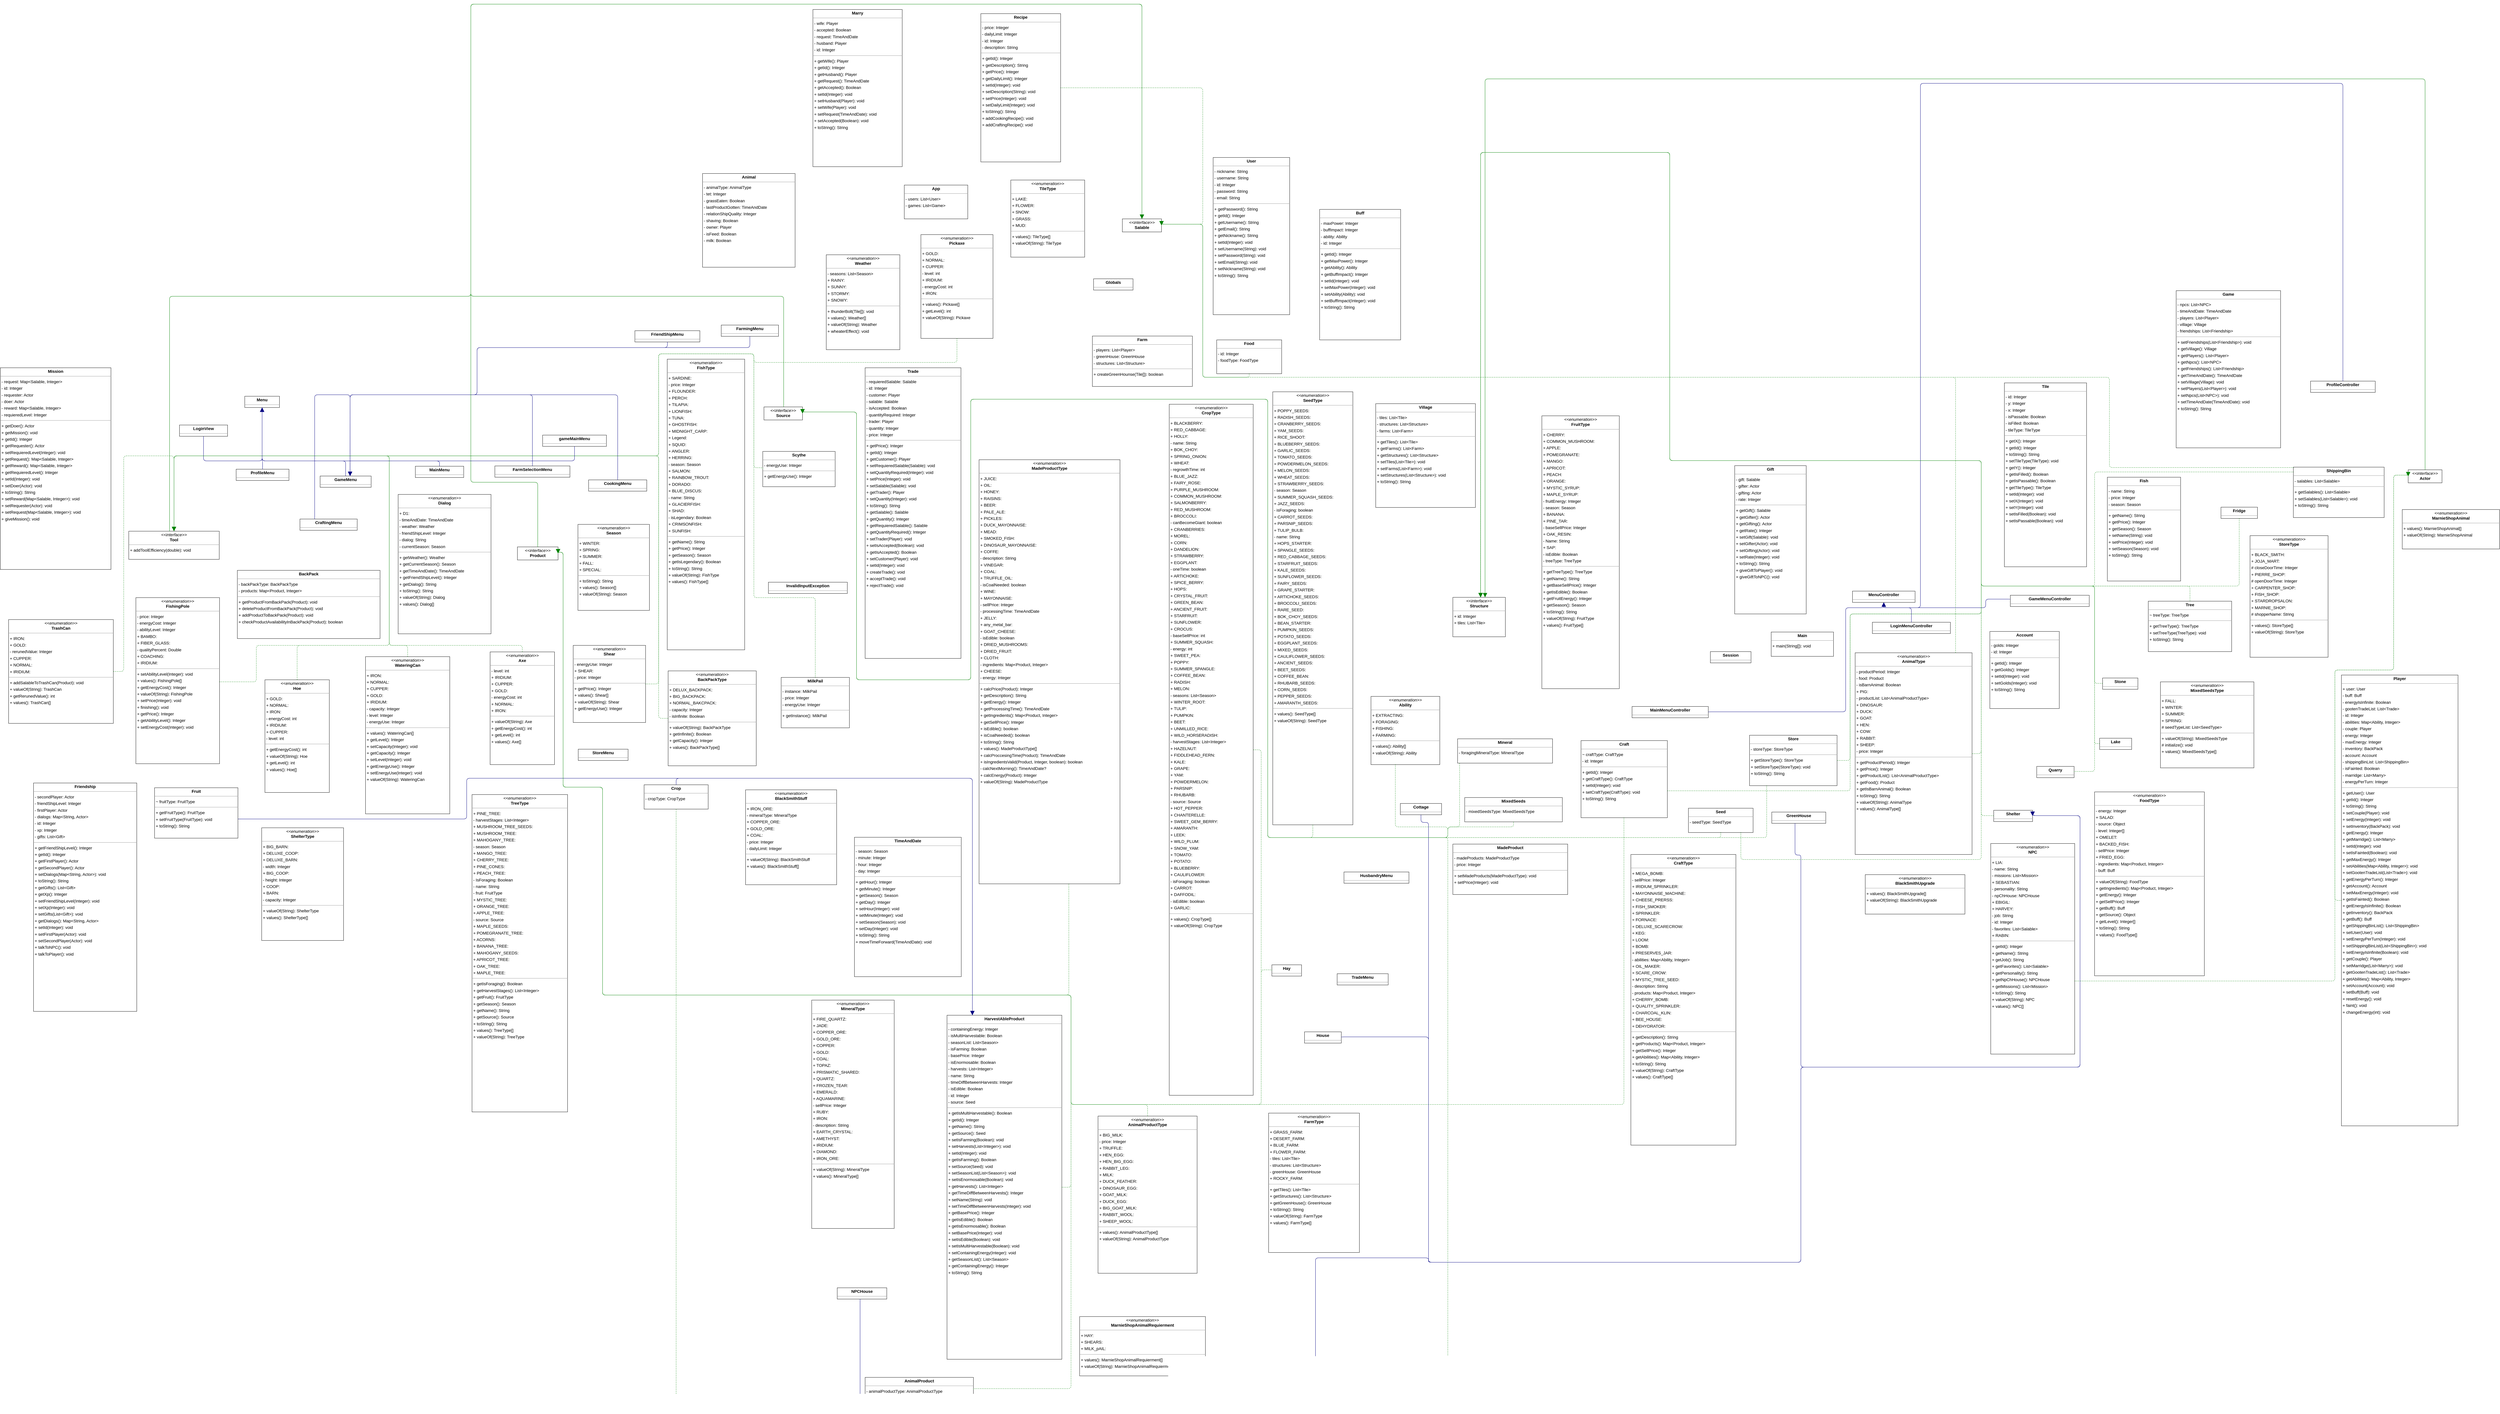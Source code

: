 <mxGraphModel dx="0" dy="0" grid="1" gridSize="10" guides="1" tooltips="1" connect="1" arrows="1" fold="1" page="0" pageScale="1" background="none" math="0" shadow="0">
  <root>
    <mxCell id="0" />
    <mxCell id="1" parent="0" />
    <mxCell id="node94" parent="1" vertex="1" value="&lt;p style=&quot;margin:0px;margin-top:4px;text-align:center;&quot;&gt;&lt;i&gt;&amp;lt;&amp;lt;enumeration&amp;gt;&amp;gt;&lt;/i&gt;&lt;br/&gt;&lt;b&gt;Ability&lt;/b&gt;&lt;/p&gt;&lt;hr size=&quot;1&quot;/&gt;&lt;p style=&quot;margin:0 0 0 4px;line-height:1.6;&quot;&gt;+ EXTRACTING: &lt;br/&gt;+ FORAGING: &lt;br/&gt;+ FISHING: &lt;br/&gt;+ FARMING: &lt;/p&gt;&lt;hr size=&quot;1&quot;/&gt;&lt;p style=&quot;margin:0 0 0 4px;line-height:1.6;&quot;&gt;+ values(): Ability[]&lt;br/&gt;+ valueOf(String): Ability&lt;/p&gt;" style="verticalAlign=top;align=left;overflow=fill;fontSize=14;fontFamily=Helvetica;html=1;rounded=0;shadow=0;comic=0;labelBackgroundColor=none;strokeWidth=1;">
      <mxGeometry x="4440" y="2299" width="232" height="230" as="geometry" />
    </mxCell>
    <mxCell id="node48" parent="1" vertex="1" value="&lt;p style=&quot;margin:0px;margin-top:4px;text-align:center;&quot;&gt;&lt;b&gt;Account&lt;/b&gt;&lt;/p&gt;&lt;hr size=&quot;1&quot;/&gt;&lt;p style=&quot;margin:0 0 0 4px;line-height:1.6;&quot;&gt;- golds: Integer&lt;br/&gt;- id: Integer&lt;/p&gt;&lt;hr size=&quot;1&quot;/&gt;&lt;p style=&quot;margin:0 0 0 4px;line-height:1.6;&quot;&gt;+ getId(): Integer&lt;br/&gt;+ getGolds(): Integer&lt;br/&gt;+ setId(Integer): void&lt;br/&gt;+ setGolds(Integer): void&lt;br/&gt;+ toString(): String&lt;/p&gt;" style="verticalAlign=top;align=left;overflow=fill;fontSize=14;fontFamily=Helvetica;html=1;rounded=0;shadow=0;comic=0;labelBackgroundColor=none;strokeWidth=1;">
      <mxGeometry x="6526" y="2080" width="234" height="260" as="geometry" />
    </mxCell>
    <mxCell id="node52" parent="1" vertex="1" value="&lt;p style=&quot;margin:0px;margin-top:4px;text-align:center;&quot;&gt;&lt;i&gt;&amp;lt;&amp;lt;interface&amp;gt;&amp;gt;&lt;/i&gt;&lt;br/&gt;&lt;b&gt;Actor&lt;/b&gt;&lt;/p&gt;&lt;hr size=&quot;1&quot;/&gt;" style="verticalAlign=top;align=left;overflow=fill;fontSize=14;fontFamily=Helvetica;html=1;rounded=0;shadow=0;comic=0;labelBackgroundColor=none;strokeWidth=1;">
      <mxGeometry x="7936" y="1535" width="114" height="44" as="geometry" />
    </mxCell>
    <mxCell id="node34" parent="1" vertex="1" value="&lt;p style=&quot;margin:0px;margin-top:4px;text-align:center;&quot;&gt;&lt;b&gt;Animal&lt;/b&gt;&lt;/p&gt;&lt;hr size=&quot;1&quot;/&gt;&lt;p style=&quot;margin:0 0 0 4px;line-height:1.6;&quot;&gt;- animalType: AnimalType&lt;br/&gt;- tet: Integer&lt;br/&gt;- grassEaten: Boolean&lt;br/&gt;- lastProductGotten: TimeAndDate&lt;br/&gt;- relationShipQuality: Integer&lt;br/&gt;- shaving: Boolean&lt;br/&gt;- owner: Player&lt;br/&gt;- isFeed: Boolean&lt;br/&gt;- milk: Boolean&lt;/p&gt;" style="verticalAlign=top;align=left;overflow=fill;fontSize=14;fontFamily=Helvetica;html=1;rounded=0;shadow=0;comic=0;labelBackgroundColor=none;strokeWidth=1;">
      <mxGeometry x="2187" y="536" width="312" height="316" as="geometry" />
    </mxCell>
    <mxCell id="node58" parent="1" vertex="1" value="&lt;p style=&quot;margin:0px;margin-top:4px;text-align:center;&quot;&gt;&lt;b&gt;AnimalProduct&lt;/b&gt;&lt;/p&gt;&lt;hr size=&quot;1&quot;/&gt;&lt;p style=&quot;margin:0 0 0 4px;line-height:1.6;&quot;&gt;- animalProductType: AnimalProductType&lt;/p&gt;" style="verticalAlign=top;align=left;overflow=fill;fontSize=14;fontFamily=Helvetica;html=1;rounded=0;shadow=0;comic=0;labelBackgroundColor=none;strokeWidth=1;">
      <mxGeometry x="2735" y="4595" width="365" height="82" as="geometry" />
    </mxCell>
    <mxCell id="node28" parent="1" vertex="1" value="&lt;p style=&quot;margin:0px;margin-top:4px;text-align:center;&quot;&gt;&lt;i&gt;&amp;lt;&amp;lt;enumeration&amp;gt;&amp;gt;&lt;/i&gt;&lt;br/&gt;&lt;b&gt;AnimalProductType&lt;/b&gt;&lt;/p&gt;&lt;hr size=&quot;1&quot;/&gt;&lt;p style=&quot;margin:0 0 0 4px;line-height:1.6;&quot;&gt;+ BIG_MILK: &lt;br/&gt;- price: Integer&lt;br/&gt;+ TRUFFLE: &lt;br/&gt;+ HEN_EGG: &lt;br/&gt;+ HEN_BIG_EGG: &lt;br/&gt;+ RABBIT_LEG: &lt;br/&gt;+ MILK: &lt;br/&gt;+ DUCK_FEATHER: &lt;br/&gt;+ DINOSAUR_EGG: &lt;br/&gt;+ GOAT_MILK: &lt;br/&gt;+ DUCK_EGG: &lt;br/&gt;+ BIG_GOAT_MILK: &lt;br/&gt;+ RABBIT_WOOL: &lt;br/&gt;+ SHEEP_WOOL: &lt;/p&gt;&lt;hr size=&quot;1&quot;/&gt;&lt;p style=&quot;margin:0 0 0 4px;line-height:1.6;&quot;&gt;+ values(): AnimalProductType[]&lt;br/&gt;+ valueOf(String): AnimalProductType&lt;/p&gt;" style="verticalAlign=top;align=left;overflow=fill;fontSize=14;fontFamily=Helvetica;html=1;rounded=0;shadow=0;comic=0;labelBackgroundColor=none;strokeWidth=1;">
      <mxGeometry x="3520" y="3714" width="334" height="530" as="geometry" />
    </mxCell>
    <mxCell id="node65" parent="1" vertex="1" value="&lt;p style=&quot;margin:0px;margin-top:4px;text-align:center;&quot;&gt;&lt;i&gt;&amp;lt;&amp;lt;enumeration&amp;gt;&amp;gt;&lt;/i&gt;&lt;br/&gt;&lt;b&gt;AnimalType&lt;/b&gt;&lt;/p&gt;&lt;hr size=&quot;1&quot;/&gt;&lt;p style=&quot;margin:0 0 0 4px;line-height:1.6;&quot;&gt;- productPeriod: Integer&lt;br/&gt;- food: Product&lt;br/&gt;- isBarnAnimal: Boolean&lt;br/&gt;+ PIG: &lt;br/&gt;- productList: List&amp;lt;AnimalProductType&amp;gt;&lt;br/&gt;+ DINOSAUR: &lt;br/&gt;+ DUCK: &lt;br/&gt;+ GOAT: &lt;br/&gt;+ HEN: &lt;br/&gt;+ COW: &lt;br/&gt;+ RABBIT: &lt;br/&gt;+ SHEEP: &lt;br/&gt;- price: Integer&lt;/p&gt;&lt;hr size=&quot;1&quot;/&gt;&lt;p style=&quot;margin:0 0 0 4px;line-height:1.6;&quot;&gt;+ getProductPeriod(): Integer&lt;br/&gt;+ getPrice(): Integer&lt;br/&gt;+ getProductList(): List&amp;lt;AnimalProductType&amp;gt;&lt;br/&gt;+ getFood(): Product&lt;br/&gt;+ getIsBarnAnimal(): Boolean&lt;br/&gt;+ toString(): String&lt;br/&gt;+ valueOf(String): AnimalType&lt;br/&gt;+ values(): AnimalType[]&lt;/p&gt;" style="verticalAlign=top;align=left;overflow=fill;fontSize=14;fontFamily=Helvetica;html=1;rounded=0;shadow=0;comic=0;labelBackgroundColor=none;strokeWidth=1;">
      <mxGeometry x="6072" y="2152" width="394" height="680" as="geometry" />
    </mxCell>
    <mxCell id="node66" parent="1" vertex="1" value="&lt;p style=&quot;margin:0px;margin-top:4px;text-align:center;&quot;&gt;&lt;b&gt;App&lt;/b&gt;&lt;/p&gt;&lt;hr size=&quot;1&quot;/&gt;&lt;p style=&quot;margin:0 0 0 4px;line-height:1.6;&quot;&gt;- users: List&amp;lt;User&amp;gt;&lt;br/&gt;- games: List&amp;lt;Game&amp;gt;&lt;/p&gt;" style="verticalAlign=top;align=left;overflow=fill;fontSize=14;fontFamily=Helvetica;html=1;rounded=0;shadow=0;comic=0;labelBackgroundColor=none;strokeWidth=1;">
      <mxGeometry x="2867" y="575" width="214" height="114" as="geometry" />
    </mxCell>
    <mxCell id="node46" parent="1" vertex="1" value="&lt;p style=&quot;margin:0px;margin-top:4px;text-align:center;&quot;&gt;&lt;i&gt;&amp;lt;&amp;lt;enumeration&amp;gt;&amp;gt;&lt;/i&gt;&lt;br/&gt;&lt;b&gt;Axe&lt;/b&gt;&lt;/p&gt;&lt;hr size=&quot;1&quot;/&gt;&lt;p style=&quot;margin:0 0 0 4px;line-height:1.6;&quot;&gt;- level: int&lt;br/&gt;+ IRIDIUM: &lt;br/&gt;+ CUPPER: &lt;br/&gt;+ GOLD: &lt;br/&gt;- energyCost: int&lt;br/&gt;+ NORMAL: &lt;br/&gt;+ IRON: &lt;/p&gt;&lt;hr size=&quot;1&quot;/&gt;&lt;p style=&quot;margin:0 0 0 4px;line-height:1.6;&quot;&gt;+ valueOf(String): Axe&lt;br/&gt;+ getEnergyCost(): int&lt;br/&gt;+ getLevel(): int&lt;br/&gt;+ values(): Axe[]&lt;/p&gt;" style="verticalAlign=top;align=left;overflow=fill;fontSize=14;fontFamily=Helvetica;html=1;rounded=0;shadow=0;comic=0;labelBackgroundColor=none;strokeWidth=1;">
      <mxGeometry x="1471" y="2149" width="217" height="380" as="geometry" />
    </mxCell>
    <mxCell id="node90" parent="1" vertex="1" value="&lt;p style=&quot;margin:0px;margin-top:4px;text-align:center;&quot;&gt;&lt;b&gt;BackPack&lt;/b&gt;&lt;/p&gt;&lt;hr size=&quot;1&quot;/&gt;&lt;p style=&quot;margin:0 0 0 4px;line-height:1.6;&quot;&gt;- backPackType: BackPackType&lt;br/&gt;- products: Map&amp;lt;Product, Integer&amp;gt;&lt;/p&gt;&lt;hr size=&quot;1&quot;/&gt;&lt;p style=&quot;margin:0 0 0 4px;line-height:1.6;&quot;&gt;+ getProductFromBackPack(Product): void&lt;br/&gt;+ deleteProductFromBackPack(Product): void&lt;br/&gt;+ addProductToBackPack(Product): void&lt;br/&gt;+ checkProductAvailabilityInBackPack(Product): boolean&lt;/p&gt;" style="verticalAlign=top;align=left;overflow=fill;fontSize=14;fontFamily=Helvetica;html=1;rounded=0;shadow=0;comic=0;labelBackgroundColor=none;strokeWidth=1;">
      <mxGeometry x="619" y="1874" width="481" height="230" as="geometry" />
    </mxCell>
    <mxCell id="node104" parent="1" vertex="1" value="&lt;p style=&quot;margin:0px;margin-top:4px;text-align:center;&quot;&gt;&lt;i&gt;&amp;lt;&amp;lt;enumeration&amp;gt;&amp;gt;&lt;/i&gt;&lt;br/&gt;&lt;b&gt;BackPackType&lt;/b&gt;&lt;/p&gt;&lt;hr size=&quot;1&quot;/&gt;&lt;p style=&quot;margin:0 0 0 4px;line-height:1.6;&quot;&gt;+ DELUX_BACKPACK: &lt;br/&gt;+ BIG_BACKPACK: &lt;br/&gt;+ NORMAL_BAKCPACK: &lt;br/&gt;- capacity: Integer&lt;br/&gt;- isInfinite: Boolean&lt;/p&gt;&lt;hr size=&quot;1&quot;/&gt;&lt;p style=&quot;margin:0 0 0 4px;line-height:1.6;&quot;&gt;+ valueOf(String): BackPackType&lt;br/&gt;+ getInfinite(): Boolean&lt;br/&gt;+ getCapacity(): Integer&lt;br/&gt;+ values(): BackPackType[]&lt;/p&gt;" style="verticalAlign=top;align=left;overflow=fill;fontSize=14;fontFamily=Helvetica;html=1;rounded=0;shadow=0;comic=0;labelBackgroundColor=none;strokeWidth=1;">
      <mxGeometry x="2071" y="2213" width="297" height="320" as="geometry" />
    </mxCell>
    <mxCell id="node96" parent="1" vertex="1" value="&lt;p style=&quot;margin:0px;margin-top:4px;text-align:center;&quot;&gt;&lt;i&gt;&amp;lt;&amp;lt;enumeration&amp;gt;&amp;gt;&lt;/i&gt;&lt;br/&gt;&lt;b&gt;BlackSmithStuff&lt;/b&gt;&lt;/p&gt;&lt;hr size=&quot;1&quot;/&gt;&lt;p style=&quot;margin:0 0 0 4px;line-height:1.6;&quot;&gt;+ IRON_ORE: &lt;br/&gt;- mineralType: MineralType&lt;br/&gt;+ COPPER_ORE: &lt;br/&gt;+ GOLD_ORE: &lt;br/&gt;+ COAL: &lt;br/&gt;- price: Integer&lt;br/&gt;- dailyLimit: Integer&lt;/p&gt;&lt;hr size=&quot;1&quot;/&gt;&lt;p style=&quot;margin:0 0 0 4px;line-height:1.6;&quot;&gt;+ valueOf(String): BlackSmithStuff&lt;br/&gt;+ values(): BlackSmithStuff[]&lt;/p&gt;" style="verticalAlign=top;align=left;overflow=fill;fontSize=14;fontFamily=Helvetica;html=1;rounded=0;shadow=0;comic=0;labelBackgroundColor=none;strokeWidth=1;">
      <mxGeometry x="2332" y="2614" width="307" height="320" as="geometry" />
    </mxCell>
    <mxCell id="node35" parent="1" vertex="1" value="&lt;p style=&quot;margin:0px;margin-top:4px;text-align:center;&quot;&gt;&lt;i&gt;&amp;lt;&amp;lt;enumeration&amp;gt;&amp;gt;&lt;/i&gt;&lt;br/&gt;&lt;b&gt;BlackSmithUpgrade&lt;/b&gt;&lt;/p&gt;&lt;hr size=&quot;1&quot;/&gt;&lt;p style=&quot;margin:0 0 0 4px;line-height:1.6;&quot;&gt;+ values(): BlackSmithUpgrade[]&lt;br/&gt;+ valueOf(String): BlackSmithUpgrade&lt;/p&gt;" style="verticalAlign=top;align=left;overflow=fill;fontSize=14;fontFamily=Helvetica;html=1;rounded=0;shadow=0;comic=0;labelBackgroundColor=none;strokeWidth=1;">
      <mxGeometry x="6106" y="2900" width="336" height="133" as="geometry" />
    </mxCell>
    <mxCell id="node79" parent="1" vertex="1" value="&lt;p style=&quot;margin:0px;margin-top:4px;text-align:center;&quot;&gt;&lt;b&gt;Buff&lt;/b&gt;&lt;/p&gt;&lt;hr size=&quot;1&quot;/&gt;&lt;p style=&quot;margin:0 0 0 4px;line-height:1.6;&quot;&gt;- maxPower: Integer&lt;br/&gt;- buffImpact: Integer&lt;br/&gt;- ability: Ability&lt;br/&gt;- id: Integer&lt;/p&gt;&lt;hr size=&quot;1&quot;/&gt;&lt;p style=&quot;margin:0 0 0 4px;line-height:1.6;&quot;&gt;+ getId(): Integer&lt;br/&gt;+ getMaxPower(): Integer&lt;br/&gt;+ getAbility(): Ability&lt;br/&gt;+ getBuffImpact(): Integer&lt;br/&gt;+ setId(Integer): void&lt;br/&gt;+ setMaxPower(Integer): void&lt;br/&gt;+ setAbility(Ability): void&lt;br/&gt;+ setBuffImpact(Integer): void&lt;br/&gt;+ toString(): String&lt;/p&gt;" style="verticalAlign=top;align=left;overflow=fill;fontSize=14;fontFamily=Helvetica;html=1;rounded=0;shadow=0;comic=0;labelBackgroundColor=none;strokeWidth=1;">
      <mxGeometry x="4267" y="657" width="273" height="440" as="geometry" />
    </mxCell>
    <mxCell id="node70" parent="1" vertex="1" value="&lt;p style=&quot;margin:0px;margin-top:4px;text-align:center;&quot;&gt;&lt;b&gt;CookingMenu&lt;/b&gt;&lt;/p&gt;&lt;hr size=&quot;1&quot;/&gt;" style="verticalAlign=top;align=left;overflow=fill;fontSize=14;fontFamily=Helvetica;html=1;rounded=0;shadow=0;comic=0;labelBackgroundColor=none;strokeWidth=1;">
      <mxGeometry x="1803" y="1569" width="196" height="38" as="geometry" />
    </mxCell>
    <mxCell id="node91" parent="1" vertex="1" value="&lt;p style=&quot;margin:0px;margin-top:4px;text-align:center;&quot;&gt;&lt;b&gt;Cottage&lt;/b&gt;&lt;/p&gt;&lt;hr size=&quot;1&quot;/&gt;" style="verticalAlign=top;align=left;overflow=fill;fontSize=14;fontFamily=Helvetica;html=1;rounded=0;shadow=0;comic=0;labelBackgroundColor=none;strokeWidth=1;">
      <mxGeometry x="4539" y="2660" width="139" height="38" as="geometry" />
    </mxCell>
    <mxCell id="node80" parent="1" vertex="1" value="&lt;p style=&quot;margin:0px;margin-top:4px;text-align:center;&quot;&gt;&lt;b&gt;Craft&lt;/b&gt;&lt;/p&gt;&lt;hr size=&quot;1&quot;/&gt;&lt;p style=&quot;margin:0 0 0 4px;line-height:1.6;&quot;&gt;~ craftType: CraftType&lt;br/&gt;- id: Integer&lt;/p&gt;&lt;hr size=&quot;1&quot;/&gt;&lt;p style=&quot;margin:0 0 0 4px;line-height:1.6;&quot;&gt;+ getId(): Integer&lt;br/&gt;+ getCraftType(): CraftType&lt;br/&gt;+ setId(Integer): void&lt;br/&gt;+ setCraftType(CraftType): void&lt;br/&gt;+ toString(): String&lt;/p&gt;" style="verticalAlign=top;align=left;overflow=fill;fontSize=14;fontFamily=Helvetica;html=1;rounded=0;shadow=0;comic=0;labelBackgroundColor=none;strokeWidth=1;">
      <mxGeometry x="5148" y="2448" width="291" height="260" as="geometry" />
    </mxCell>
    <mxCell id="node15" parent="1" vertex="1" value="&lt;p style=&quot;margin:0px;margin-top:4px;text-align:center;&quot;&gt;&lt;i&gt;&amp;lt;&amp;lt;enumeration&amp;gt;&amp;gt;&lt;/i&gt;&lt;br/&gt;&lt;b&gt;CraftType&lt;/b&gt;&lt;/p&gt;&lt;hr size=&quot;1&quot;/&gt;&lt;p style=&quot;margin:0 0 0 4px;line-height:1.6;&quot;&gt;+ MEGA_BOMB: &lt;br/&gt;- sellPrice: Integer&lt;br/&gt;+ IRIDIUM_SPRINKLER: &lt;br/&gt;+ MAYONNAISE_MACHINE: &lt;br/&gt;+ CHEESE_PRERSS: &lt;br/&gt;+ FISH_SMOKER: &lt;br/&gt;+ SPRINKLER: &lt;br/&gt;+ FORNACE: &lt;br/&gt;+ DELUXE_SCARECROW: &lt;br/&gt;+ KEG: &lt;br/&gt;+ LOOM: &lt;br/&gt;+ BOMB: &lt;br/&gt;+ PRESERVES_JAR: &lt;br/&gt;- abilities: Map&amp;lt;Ability, Integer&amp;gt;&lt;br/&gt;+ OIL_MAKER: &lt;br/&gt;+ SCARE_CROW: &lt;br/&gt;+ MYSTIC_TREE_SEED: &lt;br/&gt;- description: String&lt;br/&gt;- products: Map&amp;lt;Product, Integer&amp;gt;&lt;br/&gt;+ CHERRY_BOMB: &lt;br/&gt;+ QUALITY_SPRINKLER: &lt;br/&gt;+ CHARCOAL_KLIN: &lt;br/&gt;+ BEE_HOUSE: &lt;br/&gt;+ DEHYDRATOR: &lt;/p&gt;&lt;hr size=&quot;1&quot;/&gt;&lt;p style=&quot;margin:0 0 0 4px;line-height:1.6;&quot;&gt;+ getDescription(): String&lt;br/&gt;+ getProducts(): Map&amp;lt;Product, Integer&amp;gt;&lt;br/&gt;+ getSellPrice(): Integer&lt;br/&gt;+ getAbilities(): Map&amp;lt;Ability, Integer&amp;gt;&lt;br/&gt;+ toString(): String&lt;br/&gt;+ valueOf(String): CraftType&lt;br/&gt;+ values(): CraftType[]&lt;/p&gt;" style="verticalAlign=top;align=left;overflow=fill;fontSize=14;fontFamily=Helvetica;html=1;rounded=0;shadow=0;comic=0;labelBackgroundColor=none;strokeWidth=1;">
      <mxGeometry x="5316" y="2832" width="354" height="980" as="geometry" />
    </mxCell>
    <mxCell id="node51" parent="1" vertex="1" value="&lt;p style=&quot;margin:0px;margin-top:4px;text-align:center;&quot;&gt;&lt;b&gt;CraftingMenu&lt;/b&gt;&lt;/p&gt;&lt;hr size=&quot;1&quot;/&gt;" style="verticalAlign=top;align=left;overflow=fill;fontSize=14;fontFamily=Helvetica;html=1;rounded=0;shadow=0;comic=0;labelBackgroundColor=none;strokeWidth=1;">
      <mxGeometry x="830" y="1701" width="193" height="38" as="geometry" />
    </mxCell>
    <mxCell id="node49" parent="1" vertex="1" value="&lt;p style=&quot;margin:0px;margin-top:4px;text-align:center;&quot;&gt;&lt;b&gt;Crop&lt;/b&gt;&lt;/p&gt;&lt;hr size=&quot;1&quot;/&gt;&lt;p style=&quot;margin:0 0 0 4px;line-height:1.6;&quot;&gt;- cropType: CropType&lt;/p&gt;" style="verticalAlign=top;align=left;overflow=fill;fontSize=14;fontFamily=Helvetica;html=1;rounded=0;shadow=0;comic=0;labelBackgroundColor=none;strokeWidth=1;">
      <mxGeometry x="1990" y="2597" width="216" height="82" as="geometry" />
    </mxCell>
    <mxCell id="node20" parent="1" vertex="1" value="&lt;p style=&quot;margin:0px;margin-top:4px;text-align:center;&quot;&gt;&lt;i&gt;&amp;lt;&amp;lt;enumeration&amp;gt;&amp;gt;&lt;/i&gt;&lt;br/&gt;&lt;b&gt;CropType&lt;/b&gt;&lt;/p&gt;&lt;hr size=&quot;1&quot;/&gt;&lt;p style=&quot;margin:0 0 0 4px;line-height:1.6;&quot;&gt;+ BLACKBERRY: &lt;br/&gt;+ RED_CABBAGE: &lt;br/&gt;+ HOLLY: &lt;br/&gt;- name: String&lt;br/&gt;+ BOK_CHOY: &lt;br/&gt;+ SPRING_ONION: &lt;br/&gt;+ WHEAT: &lt;br/&gt;- regrowthTime: int&lt;br/&gt;+ BLUE_JAZZ: &lt;br/&gt;+ FAIRY_ROSE: &lt;br/&gt;+ PURPLE_MUSHROOM: &lt;br/&gt;+ COMMON_MUSHROOM: &lt;br/&gt;+ SALMONBERRY: &lt;br/&gt;+ RED_MUSHROOM: &lt;br/&gt;+ BROCCOLI: &lt;br/&gt;- canBecomeGiant: boolean&lt;br/&gt;+ CRANBERRIES: &lt;br/&gt;+ MOREL: &lt;br/&gt;+ CORN: &lt;br/&gt;+ DANDELION: &lt;br/&gt;+ STRAWBERRY: &lt;br/&gt;+ EGGPLANT: &lt;br/&gt;- oneTime: boolean&lt;br/&gt;+ ARTICHOKE: &lt;br/&gt;+ SPICE_BERRY: &lt;br/&gt;+ HOPS: &lt;br/&gt;+ CRYSTAL_FRUIT: &lt;br/&gt;+ GREEN_BEAN: &lt;br/&gt;+ ANCIENT_FRUIT: &lt;br/&gt;+ STARFRUIT: &lt;br/&gt;+ SUNFLOWER: &lt;br/&gt;+ CROCUS: &lt;br/&gt;- baseSellPrice: int&lt;br/&gt;+ SUMMER_SQUASH: &lt;br/&gt;- energy: int&lt;br/&gt;+ SWEET_PEA: &lt;br/&gt;+ POPPY: &lt;br/&gt;+ SUMMER_SPANGLE: &lt;br/&gt;+ COFFEE_BEAN: &lt;br/&gt;+ RADISH: &lt;br/&gt;+ MELON: &lt;br/&gt;- seasons: List&amp;lt;Season&amp;gt;&lt;br/&gt;+ WINTER_ROOT: &lt;br/&gt;+ TULIP: &lt;br/&gt;+ PUMPKIN: &lt;br/&gt;+ BEET: &lt;br/&gt;+ UNMILLED_RICE: &lt;br/&gt;+ WILD_HORSERADISH: &lt;br/&gt;- harvestStages: List&amp;lt;Integer&amp;gt;&lt;br/&gt;+ HAZELNUT: &lt;br/&gt;+ FIDDLEHEAD_FERN: &lt;br/&gt;+ KALE: &lt;br/&gt;+ GRAPE: &lt;br/&gt;+ YAM: &lt;br/&gt;+ POWDERMELON: &lt;br/&gt;+ PARSNIP: &lt;br/&gt;+ RHUBARB: &lt;br/&gt;- source: Source&lt;br/&gt;+ HOT_PEPPER: &lt;br/&gt;+ CHANTERELLE: &lt;br/&gt;+ SWEET_GEM_BERRY: &lt;br/&gt;+ AMARANTH: &lt;br/&gt;+ LEEK: &lt;br/&gt;+ WILD_PLUM: &lt;br/&gt;+ SNOW_YAM: &lt;br/&gt;+ TOMATO: &lt;br/&gt;+ POTATO: &lt;br/&gt;+ BLUEBERRY: &lt;br/&gt;+ CAULIFLOWER: &lt;br/&gt;- isForaging: boolean&lt;br/&gt;+ CARROT: &lt;br/&gt;+ DAFFODIL: &lt;br/&gt;- isEdible: boolean&lt;br/&gt;+ GARLIC: &lt;/p&gt;&lt;hr size=&quot;1&quot;/&gt;&lt;p style=&quot;margin:0 0 0 4px;line-height:1.6;&quot;&gt;+ values(): CropType[]&lt;br/&gt;+ valueOf(String): CropType&lt;/p&gt;" style="verticalAlign=top;align=left;overflow=fill;fontSize=14;fontFamily=Helvetica;html=1;rounded=0;shadow=0;comic=0;labelBackgroundColor=none;strokeWidth=1;">
      <mxGeometry x="3760" y="1314" width="283" height="2330" as="geometry" />
    </mxCell>
    <mxCell id="node103" parent="1" vertex="1" value="&lt;p style=&quot;margin:0px;margin-top:4px;text-align:center;&quot;&gt;&lt;i&gt;&amp;lt;&amp;lt;enumeration&amp;gt;&amp;gt;&lt;/i&gt;&lt;br/&gt;&lt;b&gt;Dialog&lt;/b&gt;&lt;/p&gt;&lt;hr size=&quot;1&quot;/&gt;&lt;p style=&quot;margin:0 0 0 4px;line-height:1.6;&quot;&gt;+ D1: &lt;br/&gt;- timeAndDate: TimeAndDate&lt;br/&gt;- weather: Weather&lt;br/&gt;- friendShipLevel: Integer&lt;br/&gt;- dialog: String&lt;br/&gt;- currentSeason: Season&lt;/p&gt;&lt;hr size=&quot;1&quot;/&gt;&lt;p style=&quot;margin:0 0 0 4px;line-height:1.6;&quot;&gt;+ getWeather(): Weather&lt;br/&gt;+ getCurrentSeason(): Season&lt;br/&gt;+ getTimeAndDate(): TimeAndDate&lt;br/&gt;+ getFriendShipLevel(): Integer&lt;br/&gt;+ getDialog(): String&lt;br/&gt;+ toString(): String&lt;br/&gt;+ valueOf(String): Dialog&lt;br/&gt;+ values(): Dialog[]&lt;/p&gt;" style="verticalAlign=top;align=left;overflow=fill;fontSize=14;fontFamily=Helvetica;html=1;rounded=0;shadow=0;comic=0;labelBackgroundColor=none;strokeWidth=1;">
      <mxGeometry x="1161" y="1618" width="313" height="470" as="geometry" />
    </mxCell>
    <mxCell id="node6" parent="1" vertex="1" value="&lt;p style=&quot;margin:0px;margin-top:4px;text-align:center;&quot;&gt;&lt;b&gt;Farm&lt;/b&gt;&lt;/p&gt;&lt;hr size=&quot;1&quot;/&gt;&lt;p style=&quot;margin:0 0 0 4px;line-height:1.6;&quot;&gt;- players: List&amp;lt;Player&amp;gt;&lt;br/&gt;- greenHouse: GreenHouse&lt;br/&gt;- structures: List&amp;lt;Structure&amp;gt;&lt;/p&gt;&lt;hr size=&quot;1&quot;/&gt;&lt;p style=&quot;margin:0 0 0 4px;line-height:1.6;&quot;&gt;+ createGreenHounse(Tile[]): boolean&lt;/p&gt;" style="verticalAlign=top;align=left;overflow=fill;fontSize=14;fontFamily=Helvetica;html=1;rounded=0;shadow=0;comic=0;labelBackgroundColor=none;strokeWidth=1;">
      <mxGeometry x="3501" y="1084" width="337" height="170" as="geometry" />
    </mxCell>
    <mxCell id="node13" parent="1" vertex="1" value="&lt;p style=&quot;margin:0px;margin-top:4px;text-align:center;&quot;&gt;&lt;b&gt;FarmSelectionMenu&lt;/b&gt;&lt;/p&gt;&lt;hr size=&quot;1&quot;/&gt;" style="verticalAlign=top;align=left;overflow=fill;fontSize=14;fontFamily=Helvetica;html=1;rounded=0;shadow=0;comic=0;labelBackgroundColor=none;strokeWidth=1;">
      <mxGeometry x="1487" y="1522" width="253" height="38" as="geometry" />
    </mxCell>
    <mxCell id="node31" parent="1" vertex="1" value="&lt;p style=&quot;margin:0px;margin-top:4px;text-align:center;&quot;&gt;&lt;i&gt;&amp;lt;&amp;lt;enumeration&amp;gt;&amp;gt;&lt;/i&gt;&lt;br/&gt;&lt;b&gt;FarmType&lt;/b&gt;&lt;/p&gt;&lt;hr size=&quot;1&quot;/&gt;&lt;p style=&quot;margin:0 0 0 4px;line-height:1.6;&quot;&gt;+ GRASS_FARM: &lt;br/&gt;+ DESERT_FARM: &lt;br/&gt;+ BLUE_FARM: &lt;br/&gt;+ FLOWER_FARM: &lt;br/&gt;- tiles: List&amp;lt;Tile&amp;gt;&lt;br/&gt;- structures: List&amp;lt;Structure&amp;gt;&lt;br/&gt;- greenHouse: GreenHouse&lt;br/&gt;+ ROCKY_FARM: &lt;/p&gt;&lt;hr size=&quot;1&quot;/&gt;&lt;p style=&quot;margin:0 0 0 4px;line-height:1.6;&quot;&gt;+ getTiles(): List&amp;lt;Tile&amp;gt;&lt;br/&gt;+ getStructures(): List&amp;lt;Structure&amp;gt;&lt;br/&gt;+ getGreenHouse(): GreenHouse&lt;br/&gt;+ toString(): String&lt;br/&gt;+ valueOf(String): FarmType&lt;br/&gt;+ values(): FarmType[]&lt;/p&gt;" style="verticalAlign=top;align=left;overflow=fill;fontSize=14;fontFamily=Helvetica;html=1;rounded=0;shadow=0;comic=0;labelBackgroundColor=none;strokeWidth=1;">
      <mxGeometry x="4095" y="3704" width="306" height="470" as="geometry" />
    </mxCell>
    <mxCell id="node38" parent="1" vertex="1" value="&lt;p style=&quot;margin:0px;margin-top:4px;text-align:center;&quot;&gt;&lt;b&gt;FarmingMenu&lt;/b&gt;&lt;/p&gt;&lt;hr size=&quot;1&quot;/&gt;" style="verticalAlign=top;align=left;overflow=fill;fontSize=14;fontFamily=Helvetica;html=1;rounded=0;shadow=0;comic=0;labelBackgroundColor=none;strokeWidth=1;">
      <mxGeometry x="2250" y="1047" width="193" height="38" as="geometry" />
    </mxCell>
    <mxCell id="node27" parent="1" vertex="1" value="&lt;p style=&quot;margin:0px;margin-top:4px;text-align:center;&quot;&gt;&lt;b&gt;Fish&lt;/b&gt;&lt;/p&gt;&lt;hr size=&quot;1&quot;/&gt;&lt;p style=&quot;margin:0 0 0 4px;line-height:1.6;&quot;&gt;- name: String&lt;br/&gt;- price: Integer&lt;br/&gt;- season: Season&lt;/p&gt;&lt;hr size=&quot;1&quot;/&gt;&lt;p style=&quot;margin:0 0 0 4px;line-height:1.6;&quot;&gt;+ getName(): String&lt;br/&gt;+ getPrice(): Integer&lt;br/&gt;+ getSeason(): Season&lt;br/&gt;+ setName(String): void&lt;br/&gt;+ setPrice(Integer): void&lt;br/&gt;+ setSeason(Season): void&lt;br/&gt;+ toString(): String&lt;/p&gt;" style="verticalAlign=top;align=left;overflow=fill;fontSize=14;fontFamily=Helvetica;html=1;rounded=0;shadow=0;comic=0;labelBackgroundColor=none;strokeWidth=1;">
      <mxGeometry x="6922" y="1560" width="247" height="350" as="geometry" />
    </mxCell>
    <mxCell id="node3" parent="1" vertex="1" value="&lt;p style=&quot;margin:0px;margin-top:4px;text-align:center;&quot;&gt;&lt;i&gt;&amp;lt;&amp;lt;enumeration&amp;gt;&amp;gt;&lt;/i&gt;&lt;br/&gt;&lt;b&gt;FishType&lt;/b&gt;&lt;/p&gt;&lt;hr size=&quot;1&quot;/&gt;&lt;p style=&quot;margin:0 0 0 4px;line-height:1.6;&quot;&gt;+ SARDINE: &lt;br/&gt;- price: Integer&lt;br/&gt;+ FLOUNDER: &lt;br/&gt;+ PERCH: &lt;br/&gt;+ TILAPIA: &lt;br/&gt;+ LIONFISH: &lt;br/&gt;+ TUNA: &lt;br/&gt;+ GHOSTFISH: &lt;br/&gt;+ MIDNIGHT_CARP: &lt;br/&gt;+ Legend: &lt;br/&gt;+ SQUID: &lt;br/&gt;+ ANGLER: &lt;br/&gt;+ HERRING: &lt;br/&gt;- season: Season&lt;br/&gt;+ SALMON: &lt;br/&gt;+ RAINBOW_TROUT: &lt;br/&gt;+ DORADO: &lt;br/&gt;+ BLUE_DISCUS: &lt;br/&gt;- name: String&lt;br/&gt;+ GLACIERFISH: &lt;br/&gt;+ SHAD: &lt;br/&gt;- isLegendary: Boolean&lt;br/&gt;+ CRIMSONFISH: &lt;br/&gt;+ SUNFISH: &lt;/p&gt;&lt;hr size=&quot;1&quot;/&gt;&lt;p style=&quot;margin:0 0 0 4px;line-height:1.6;&quot;&gt;+ getName(): String&lt;br/&gt;+ getPrice(): Integer&lt;br/&gt;+ getSeason(): Season&lt;br/&gt;+ getIsLegendary(): Boolean&lt;br/&gt;+ toString(): String&lt;br/&gt;+ valueOf(String): FishType&lt;br/&gt;+ values(): FishType[]&lt;/p&gt;" style="verticalAlign=top;align=left;overflow=fill;fontSize=14;fontFamily=Helvetica;html=1;rounded=0;shadow=0;comic=0;labelBackgroundColor=none;strokeWidth=1;">
      <mxGeometry x="2068" y="1162" width="261" height="980" as="geometry" />
    </mxCell>
    <mxCell id="node99" parent="1" vertex="1" value="&lt;p style=&quot;margin:0px;margin-top:4px;text-align:center;&quot;&gt;&lt;i&gt;&amp;lt;&amp;lt;enumeration&amp;gt;&amp;gt;&lt;/i&gt;&lt;br/&gt;&lt;b&gt;FishingPole&lt;/b&gt;&lt;/p&gt;&lt;hr size=&quot;1&quot;/&gt;&lt;p style=&quot;margin:0 0 0 4px;line-height:1.6;&quot;&gt;- price: Integer&lt;br/&gt;- energyCost: Integer&lt;br/&gt;- abilityLevel: Integer&lt;br/&gt;+ BAMBO: &lt;br/&gt;+ FIBER_GLASS: &lt;br/&gt;- qualityPercent: Double&lt;br/&gt;+ COACHING: &lt;br/&gt;+ IRIDIUM: &lt;/p&gt;&lt;hr size=&quot;1&quot;/&gt;&lt;p style=&quot;margin:0 0 0 4px;line-height:1.6;&quot;&gt;+ setAbilityLevel(Integer): void&lt;br/&gt;+ values(): FishingPole[]&lt;br/&gt;+ getEnergyCost(): Integer&lt;br/&gt;+ valueOf(String): FishingPole&lt;br/&gt;+ setPrice(Integer): void&lt;br/&gt;+ finishing(): void&lt;br/&gt;+ getPrice(): Integer&lt;br/&gt;+ getAbilityLevel(): Integer&lt;br/&gt;+ setEnergyCost(Integer): void&lt;/p&gt;" style="verticalAlign=top;align=left;overflow=fill;fontSize=14;fontFamily=Helvetica;html=1;rounded=0;shadow=0;comic=0;labelBackgroundColor=none;strokeWidth=1;">
      <mxGeometry x="277" y="1966" width="282" height="560" as="geometry" />
    </mxCell>
    <mxCell id="node97" parent="1" vertex="1" value="&lt;p style=&quot;margin:0px;margin-top:4px;text-align:center;&quot;&gt;&lt;b&gt;Food&lt;/b&gt;&lt;/p&gt;&lt;hr size=&quot;1&quot;/&gt;&lt;p style=&quot;margin:0 0 0 4px;line-height:1.6;&quot;&gt;- id: Integer&lt;br/&gt;- foodType: FoodType&lt;/p&gt;" style="verticalAlign=top;align=left;overflow=fill;fontSize=14;fontFamily=Helvetica;html=1;rounded=0;shadow=0;comic=0;labelBackgroundColor=none;strokeWidth=1;">
      <mxGeometry x="3920" y="1097" width="219" height="114" as="geometry" />
    </mxCell>
    <mxCell id="node75" parent="1" vertex="1" value="&lt;p style=&quot;margin:0px;margin-top:4px;text-align:center;&quot;&gt;&lt;i&gt;&amp;lt;&amp;lt;enumeration&amp;gt;&amp;gt;&lt;/i&gt;&lt;br/&gt;&lt;b&gt;FoodType&lt;/b&gt;&lt;/p&gt;&lt;hr size=&quot;1&quot;/&gt;&lt;p style=&quot;margin:0 0 0 4px;line-height:1.6;&quot;&gt;- energy: Integer&lt;br/&gt;+ SALAD: &lt;br/&gt;- source: Object&lt;br/&gt;- level: Integer[]&lt;br/&gt;+ OMELET: &lt;br/&gt;+ BACKED_FISH: &lt;br/&gt;- sellPrice: Integer&lt;br/&gt;+ FRIED_EGG: &lt;br/&gt;- ingredients: Map&amp;lt;Product, Integer&amp;gt;&lt;br/&gt;- buff: Buff&lt;/p&gt;&lt;hr size=&quot;1&quot;/&gt;&lt;p style=&quot;margin:0 0 0 4px;line-height:1.6;&quot;&gt;+ valueOf(String): FoodType&lt;br/&gt;+ getIngredients(): Map&amp;lt;Product, Integer&amp;gt;&lt;br/&gt;+ getEnergy(): Integer&lt;br/&gt;+ getSellPrice(): Integer&lt;br/&gt;+ getBuff(): Buff&lt;br/&gt;+ getSource(): Object&lt;br/&gt;+ getLevel(): Integer[]&lt;br/&gt;+ toString(): String&lt;br/&gt;+ values(): FoodType[]&lt;/p&gt;" style="verticalAlign=top;align=left;overflow=fill;fontSize=14;fontFamily=Helvetica;html=1;rounded=0;shadow=0;comic=0;labelBackgroundColor=none;strokeWidth=1;">
      <mxGeometry x="6879" y="2621" width="370" height="620" as="geometry" />
    </mxCell>
    <mxCell id="node62" parent="1" vertex="1" value="&lt;p style=&quot;margin:0px;margin-top:4px;text-align:center;&quot;&gt;&lt;b&gt;Fridge&lt;/b&gt;&lt;/p&gt;&lt;hr size=&quot;1&quot;/&gt;" style="verticalAlign=top;align=left;overflow=fill;fontSize=14;fontFamily=Helvetica;html=1;rounded=0;shadow=0;comic=0;labelBackgroundColor=none;strokeWidth=1;">
      <mxGeometry x="7305" y="1661" width="123" height="38" as="geometry" />
    </mxCell>
    <mxCell id="node10" parent="1" vertex="1" value="&lt;p style=&quot;margin:0px;margin-top:4px;text-align:center;&quot;&gt;&lt;b&gt;FriendShipMenu&lt;/b&gt;&lt;/p&gt;&lt;hr size=&quot;1&quot;/&gt;" style="verticalAlign=top;align=left;overflow=fill;fontSize=14;fontFamily=Helvetica;html=1;rounded=0;shadow=0;comic=0;labelBackgroundColor=none;strokeWidth=1;">
      <mxGeometry x="1959" y="1066" width="219" height="38" as="geometry" />
    </mxCell>
    <mxCell id="node83" parent="1" vertex="1" value="&lt;p style=&quot;margin:0px;margin-top:4px;text-align:center;&quot;&gt;&lt;b&gt;Friendship&lt;/b&gt;&lt;/p&gt;&lt;hr size=&quot;1&quot;/&gt;&lt;p style=&quot;margin:0 0 0 4px;line-height:1.6;&quot;&gt;- secondPlayer: Actor&lt;br/&gt;- friendShipLevel: Integer&lt;br/&gt;- firstPlayer: Actor&lt;br/&gt;- dialogs: Map&amp;lt;String, Actor&amp;gt;&lt;br/&gt;- id: Integer&lt;br/&gt;- xp: Integer&lt;br/&gt;- gifts: List&amp;lt;Gift&amp;gt;&lt;/p&gt;&lt;hr size=&quot;1&quot;/&gt;&lt;p style=&quot;margin:0 0 0 4px;line-height:1.6;&quot;&gt;+ getFriendShipLevel(): Integer&lt;br/&gt;+ getId(): Integer&lt;br/&gt;+ getFirstPlayer(): Actor&lt;br/&gt;+ getSecondPlayer(): Actor&lt;br/&gt;+ setDialogs(Map&amp;lt;String, Actor&amp;gt;): void&lt;br/&gt;+ toString(): String&lt;br/&gt;+ getGifts(): List&amp;lt;Gift&amp;gt;&lt;br/&gt;+ getXp(): Integer&lt;br/&gt;+ setFriendShipLevel(Integer): void&lt;br/&gt;+ setXp(Integer): void&lt;br/&gt;+ setGifts(List&amp;lt;Gift&amp;gt;): void&lt;br/&gt;+ getDialogs(): Map&amp;lt;String, Actor&amp;gt;&lt;br/&gt;+ setId(Integer): void&lt;br/&gt;+ setFirstPlayer(Actor): void&lt;br/&gt;+ setSecondPlayer(Actor): void&lt;br/&gt;+ talkToNPC(): void&lt;br/&gt;+ talkToPlayer(): void&lt;/p&gt;" style="verticalAlign=top;align=left;overflow=fill;fontSize=14;fontFamily=Helvetica;html=1;rounded=0;shadow=0;comic=0;labelBackgroundColor=none;strokeWidth=1;">
      <mxGeometry x="-68" y="2591" width="348" height="770" as="geometry" />
    </mxCell>
    <mxCell id="node77" parent="1" vertex="1" value="&lt;p style=&quot;margin:0px;margin-top:4px;text-align:center;&quot;&gt;&lt;b&gt;Fruit&lt;/b&gt;&lt;/p&gt;&lt;hr size=&quot;1&quot;/&gt;&lt;p style=&quot;margin:0 0 0 4px;line-height:1.6;&quot;&gt;~ fruitType: FruitType&lt;/p&gt;&lt;hr size=&quot;1&quot;/&gt;&lt;p style=&quot;margin:0 0 0 4px;line-height:1.6;&quot;&gt;+ getFruitType(): FruitType&lt;br/&gt;+ setFruitType(FruitType): void&lt;br/&gt;+ toString(): String&lt;/p&gt;" style="verticalAlign=top;align=left;overflow=fill;fontSize=14;fontFamily=Helvetica;html=1;rounded=0;shadow=0;comic=0;labelBackgroundColor=none;strokeWidth=1;">
      <mxGeometry x="340" y="2607" width="281" height="170" as="geometry" />
    </mxCell>
    <mxCell id="node32" parent="1" vertex="1" value="&lt;p style=&quot;margin:0px;margin-top:4px;text-align:center;&quot;&gt;&lt;i&gt;&amp;lt;&amp;lt;enumeration&amp;gt;&amp;gt;&lt;/i&gt;&lt;br/&gt;&lt;b&gt;FruitType&lt;/b&gt;&lt;/p&gt;&lt;hr size=&quot;1&quot;/&gt;&lt;p style=&quot;margin:0 0 0 4px;line-height:1.6;&quot;&gt;+ CHERRY: &lt;br/&gt;+ COMMON_MUSHROOM: &lt;br/&gt;+ APPLE: &lt;br/&gt;+ POMEGRANATE: &lt;br/&gt;+ MANGO: &lt;br/&gt;+ APRICOT: &lt;br/&gt;+ PEACH: &lt;br/&gt;+ ORANGE: &lt;br/&gt;+ MYSTIC_SYRUP: &lt;br/&gt;+ MAPLE_SYRUP: &lt;br/&gt;- fruitEnergy: Integer&lt;br/&gt;- season: Season&lt;br/&gt;+ BANANA: &lt;br/&gt;+ PINE_TAR: &lt;br/&gt;- baseSellPrice: Integer&lt;br/&gt;+ OAK_RESIN: &lt;br/&gt;- Name: String&lt;br/&gt;+ SAP: &lt;br/&gt;- isEdible: Boolean&lt;br/&gt;- treeType: TreeType&lt;/p&gt;&lt;hr size=&quot;1&quot;/&gt;&lt;p style=&quot;margin:0 0 0 4px;line-height:1.6;&quot;&gt;+ getTreeType(): TreeType&lt;br/&gt;+ getName(): String&lt;br/&gt;+ getBaseSellPrice(): Integer&lt;br/&gt;+ getIsEdible(): Boolean&lt;br/&gt;+ getFruitEnergy(): Integer&lt;br/&gt;+ getSeason(): Season&lt;br/&gt;+ toString(): String&lt;br/&gt;+ valueOf(String): FruitType&lt;br/&gt;+ values(): FruitType[]&lt;/p&gt;" style="verticalAlign=top;align=left;overflow=fill;fontSize=14;fontFamily=Helvetica;html=1;rounded=0;shadow=0;comic=0;labelBackgroundColor=none;strokeWidth=1;">
      <mxGeometry x="5016" y="1353" width="261" height="920" as="geometry" />
    </mxCell>
    <mxCell id="node4" parent="1" vertex="1" value="&lt;p style=&quot;margin:0px;margin-top:4px;text-align:center;&quot;&gt;&lt;b&gt;Game&lt;/b&gt;&lt;/p&gt;&lt;hr size=&quot;1&quot;/&gt;&lt;p style=&quot;margin:0 0 0 4px;line-height:1.6;&quot;&gt;- npcs: List&amp;lt;NPC&amp;gt;&lt;br/&gt;- timeAndDate: TimeAndDate&lt;br/&gt;- players: List&amp;lt;Player&amp;gt;&lt;br/&gt;- village: Village&lt;br/&gt;- friendships: List&amp;lt;Friendship&amp;gt;&lt;/p&gt;&lt;hr size=&quot;1&quot;/&gt;&lt;p style=&quot;margin:0 0 0 4px;line-height:1.6;&quot;&gt;+ setFriendships(List&amp;lt;Friendship&amp;gt;): void&lt;br/&gt;+ getVillage(): Village&lt;br/&gt;+ getPlayers(): List&amp;lt;Player&amp;gt;&lt;br/&gt;+ getNpcs(): List&amp;lt;NPC&amp;gt;&lt;br/&gt;+ getFriendships(): List&amp;lt;Friendship&amp;gt;&lt;br/&gt;+ getTimeAndDate(): TimeAndDate&lt;br/&gt;+ setVillage(Village): void&lt;br/&gt;+ setPlayers(List&amp;lt;Player&amp;gt;): void&lt;br/&gt;+ setNpcs(List&amp;lt;NPC&amp;gt;): void&lt;br/&gt;+ setTimeAndDate(TimeAndDate): void&lt;br/&gt;+ toString(): String&lt;/p&gt;" style="verticalAlign=top;align=left;overflow=fill;fontSize=14;fontFamily=Helvetica;html=1;rounded=0;shadow=0;comic=0;labelBackgroundColor=none;strokeWidth=1;">
      <mxGeometry x="7154" y="931" width="352" height="530" as="geometry" />
    </mxCell>
    <mxCell id="node7" parent="1" vertex="1" value="&lt;p style=&quot;margin:0px;margin-top:4px;text-align:center;&quot;&gt;&lt;b&gt;GameMenu&lt;/b&gt;&lt;/p&gt;&lt;hr size=&quot;1&quot;/&gt;" style="verticalAlign=top;align=left;overflow=fill;fontSize=14;fontFamily=Helvetica;html=1;rounded=0;shadow=0;comic=0;labelBackgroundColor=none;strokeWidth=1;">
      <mxGeometry x="898" y="1556" width="172" height="38" as="geometry" />
    </mxCell>
    <mxCell id="node42" parent="1" vertex="1" value="&lt;p style=&quot;margin:0px;margin-top:4px;text-align:center;&quot;&gt;&lt;b&gt;GameMenuController&lt;/b&gt;&lt;/p&gt;&lt;hr size=&quot;1&quot;/&gt;" style="verticalAlign=top;align=left;overflow=fill;fontSize=14;fontFamily=Helvetica;html=1;rounded=0;shadow=0;comic=0;labelBackgroundColor=none;strokeWidth=1;">
      <mxGeometry x="6595" y="1958" width="266" height="38" as="geometry" />
    </mxCell>
    <mxCell id="node81" parent="1" vertex="1" value="&lt;p style=&quot;margin:0px;margin-top:4px;text-align:center;&quot;&gt;&lt;b&gt;Gift&lt;/b&gt;&lt;/p&gt;&lt;hr size=&quot;1&quot;/&gt;&lt;p style=&quot;margin:0 0 0 4px;line-height:1.6;&quot;&gt;- gift: Salable&lt;br/&gt;- gifter: Actor&lt;br/&gt;- gifting: Actor&lt;br/&gt;- rate: Integer&lt;/p&gt;&lt;hr size=&quot;1&quot;/&gt;&lt;p style=&quot;margin:0 0 0 4px;line-height:1.6;&quot;&gt;+ getGift(): Salable&lt;br/&gt;+ getGifter(): Actor&lt;br/&gt;+ getGifting(): Actor&lt;br/&gt;+ getRate(): Integer&lt;br/&gt;+ setGift(Salable): void&lt;br/&gt;+ setGifter(Actor): void&lt;br/&gt;+ setGifting(Actor): void&lt;br/&gt;+ setRate(Integer): void&lt;br/&gt;+ toString(): String&lt;br/&gt;+ giveGiftToPlayer(): void&lt;br/&gt;+ giveGiftToNPC(): void&lt;/p&gt;" style="verticalAlign=top;align=left;overflow=fill;fontSize=14;fontFamily=Helvetica;html=1;rounded=0;shadow=0;comic=0;labelBackgroundColor=none;strokeWidth=1;">
      <mxGeometry x="5666" y="1521" width="241" height="500" as="geometry" />
    </mxCell>
    <mxCell id="node93" parent="1" vertex="1" value="&lt;p style=&quot;margin:0px;margin-top:4px;text-align:center;&quot;&gt;&lt;b&gt;Globals&lt;/b&gt;&lt;/p&gt;&lt;hr size=&quot;1&quot;/&gt;" style="verticalAlign=top;align=left;overflow=fill;fontSize=14;fontFamily=Helvetica;html=1;rounded=0;shadow=0;comic=0;labelBackgroundColor=none;strokeWidth=1;">
      <mxGeometry x="3505" y="891" width="133" height="38" as="geometry" />
    </mxCell>
    <mxCell id="node5" parent="1" vertex="1" value="&lt;p style=&quot;margin:0px;margin-top:4px;text-align:center;&quot;&gt;&lt;b&gt;GreenHouse&lt;/b&gt;&lt;/p&gt;&lt;hr size=&quot;1&quot;/&gt;" style="verticalAlign=top;align=left;overflow=fill;fontSize=14;fontFamily=Helvetica;html=1;rounded=0;shadow=0;comic=0;labelBackgroundColor=none;strokeWidth=1;">
      <mxGeometry x="5791" y="2689" width="182" height="38" as="geometry" />
    </mxCell>
    <mxCell id="node55" parent="1" vertex="1" value="&lt;p style=&quot;margin:0px;margin-top:4px;text-align:center;&quot;&gt;&lt;b&gt;HarvestAbleProduct&lt;/b&gt;&lt;/p&gt;&lt;hr size=&quot;1&quot;/&gt;&lt;p style=&quot;margin:0 0 0 4px;line-height:1.6;&quot;&gt;- containingEnergy: Integer&lt;br/&gt;- isMultiHarvestable: Boolean&lt;br/&gt;- seasonList: List&amp;lt;Season&amp;gt;&lt;br/&gt;- isFarming: Boolean&lt;br/&gt;- basePrice: Integer&lt;br/&gt;- isEnormosable: Boolean&lt;br/&gt;- harvests: List&amp;lt;Integer&amp;gt;&lt;br/&gt;- name: String&lt;br/&gt;- timeDiffBetweenHarvests: Integer&lt;br/&gt;- isEdible: Boolean&lt;br/&gt;- id: Integer&lt;br/&gt;- source: Seed&lt;/p&gt;&lt;hr size=&quot;1&quot;/&gt;&lt;p style=&quot;margin:0 0 0 4px;line-height:1.6;&quot;&gt;+ getIsMultiHarvestable(): Boolean&lt;br/&gt;+ getId(): Integer&lt;br/&gt;+ getName(): String&lt;br/&gt;+ getSource(): Seed&lt;br/&gt;+ setIsFarming(Boolean): void&lt;br/&gt;+ setHarvests(List&amp;lt;Integer&amp;gt;): void&lt;br/&gt;+ setId(Integer): void&lt;br/&gt;+ getIsFarming(): Boolean&lt;br/&gt;+ setSource(Seed): void&lt;br/&gt;+ setSeasonList(List&amp;lt;Season&amp;gt;): void&lt;br/&gt;+ setIsEnormosable(Boolean): void&lt;br/&gt;+ getHarvests(): List&amp;lt;Integer&amp;gt;&lt;br/&gt;+ getTimeDiffBetweenHarvests(): Integer&lt;br/&gt;+ setName(String): void&lt;br/&gt;+ setTimeDiffBetweenHarvests(Integer): void&lt;br/&gt;+ getBasePrice(): Integer&lt;br/&gt;+ getIsEdible(): Boolean&lt;br/&gt;+ getIsEnormosable(): Boolean&lt;br/&gt;+ setBasePrice(Integer): void&lt;br/&gt;+ setIsEdible(Boolean): void&lt;br/&gt;+ setIsMultiHarvestable(Boolean): void&lt;br/&gt;+ setContainingEnergy(Integer): void&lt;br/&gt;+ getSeasonList(): List&amp;lt;Season&amp;gt;&lt;br/&gt;+ getContainingEnergy(): Integer&lt;br/&gt;+ toString(): String&lt;/p&gt;" style="verticalAlign=top;align=left;overflow=fill;fontSize=14;fontFamily=Helvetica;html=1;rounded=0;shadow=0;comic=0;labelBackgroundColor=none;strokeWidth=1;">
      <mxGeometry x="3011" y="3374" width="387" height="1160" as="geometry" />
    </mxCell>
    <mxCell id="node53" parent="1" vertex="1" value="&lt;p style=&quot;margin:0px;margin-top:4px;text-align:center;&quot;&gt;&lt;b&gt;Hay&lt;/b&gt;&lt;/p&gt;&lt;hr size=&quot;1&quot;/&gt;" style="verticalAlign=top;align=left;overflow=fill;fontSize=14;fontFamily=Helvetica;html=1;rounded=0;shadow=0;comic=0;labelBackgroundColor=none;strokeWidth=1;">
      <mxGeometry x="4106" y="3204" width="100" height="38" as="geometry" />
    </mxCell>
    <mxCell id="node84" parent="1" vertex="1" value="&lt;p style=&quot;margin:0px;margin-top:4px;text-align:center;&quot;&gt;&lt;i&gt;&amp;lt;&amp;lt;enumeration&amp;gt;&amp;gt;&lt;/i&gt;&lt;br/&gt;&lt;b&gt;Hoe&lt;/b&gt;&lt;/p&gt;&lt;hr size=&quot;1&quot;/&gt;&lt;p style=&quot;margin:0 0 0 4px;line-height:1.6;&quot;&gt;+ GOLD: &lt;br/&gt;+ NORMAL: &lt;br/&gt;+ IRON: &lt;br/&gt;- energyCost: int&lt;br/&gt;+ IRIDIUM: &lt;br/&gt;+ CUPPER: &lt;br/&gt;- level: int&lt;/p&gt;&lt;hr size=&quot;1&quot;/&gt;&lt;p style=&quot;margin:0 0 0 4px;line-height:1.6;&quot;&gt;+ getEnergyCost(): int&lt;br/&gt;+ valueOf(String): Hoe&lt;br/&gt;+ getLevel(): int&lt;br/&gt;+ values(): Hoe[]&lt;/p&gt;" style="verticalAlign=top;align=left;overflow=fill;fontSize=14;fontFamily=Helvetica;html=1;rounded=0;shadow=0;comic=0;labelBackgroundColor=none;strokeWidth=1;">
      <mxGeometry x="712" y="2243" width="217" height="380" as="geometry" />
    </mxCell>
    <mxCell id="node26" parent="1" vertex="1" value="&lt;p style=&quot;margin:0px;margin-top:4px;text-align:center;&quot;&gt;&lt;b&gt;House&lt;/b&gt;&lt;/p&gt;&lt;hr size=&quot;1&quot;/&gt;" style="verticalAlign=top;align=left;overflow=fill;fontSize=14;fontFamily=Helvetica;html=1;rounded=0;shadow=0;comic=0;labelBackgroundColor=none;strokeWidth=1;">
      <mxGeometry x="4216" y="3430" width="124" height="38" as="geometry" />
    </mxCell>
    <mxCell id="node22" parent="1" vertex="1" value="&lt;p style=&quot;margin:0px;margin-top:4px;text-align:center;&quot;&gt;&lt;b&gt;HusbandryMenu&lt;/b&gt;&lt;/p&gt;&lt;hr size=&quot;1&quot;/&gt;" style="verticalAlign=top;align=left;overflow=fill;fontSize=14;fontFamily=Helvetica;html=1;rounded=0;shadow=0;comic=0;labelBackgroundColor=none;strokeWidth=1;">
      <mxGeometry x="4349" y="2891" width="219" height="38" as="geometry" />
    </mxCell>
    <mxCell id="node9" parent="1" vertex="1" value="&lt;p style=&quot;margin:0px;margin-top:4px;text-align:center;&quot;&gt;&lt;b&gt;InvalidInputException&lt;/b&gt;&lt;/p&gt;&lt;hr size=&quot;1&quot;/&gt;" style="verticalAlign=top;align=left;overflow=fill;fontSize=14;fontFamily=Helvetica;html=1;rounded=0;shadow=0;comic=0;labelBackgroundColor=none;strokeWidth=1;">
      <mxGeometry x="2409" y="1914" width="266" height="38" as="geometry" />
    </mxCell>
    <mxCell id="node78" parent="1" vertex="1" value="&lt;p style=&quot;margin:0px;margin-top:4px;text-align:center;&quot;&gt;&lt;b&gt;Lake&lt;/b&gt;&lt;/p&gt;&lt;hr size=&quot;1&quot;/&gt;" style="verticalAlign=top;align=left;overflow=fill;fontSize=14;fontFamily=Helvetica;html=1;rounded=0;shadow=0;comic=0;labelBackgroundColor=none;strokeWidth=1;">
      <mxGeometry x="6896" y="2440" width="108" height="38" as="geometry" />
    </mxCell>
    <mxCell id="node92" parent="1" vertex="1" value="&lt;p style=&quot;margin:0px;margin-top:4px;text-align:center;&quot;&gt;&lt;b&gt;LoginMenuController&lt;/b&gt;&lt;/p&gt;&lt;hr size=&quot;1&quot;/&gt;" style="verticalAlign=top;align=left;overflow=fill;fontSize=14;fontFamily=Helvetica;html=1;rounded=0;shadow=0;comic=0;labelBackgroundColor=none;strokeWidth=1;">
      <mxGeometry x="6130" y="2049" width="263" height="38" as="geometry" />
    </mxCell>
    <mxCell id="node89" parent="1" vertex="1" value="&lt;p style=&quot;margin:0px;margin-top:4px;text-align:center;&quot;&gt;&lt;b&gt;LoginView&lt;/b&gt;&lt;/p&gt;&lt;hr size=&quot;1&quot;/&gt;" style="verticalAlign=top;align=left;overflow=fill;fontSize=14;fontFamily=Helvetica;html=1;rounded=0;shadow=0;comic=0;labelBackgroundColor=none;strokeWidth=1;">
      <mxGeometry x="424" y="1384" width="162" height="38" as="geometry" />
    </mxCell>
    <mxCell id="node63" parent="1" vertex="1" value="&lt;p style=&quot;margin:0px;margin-top:4px;text-align:center;&quot;&gt;&lt;b&gt;MadeProduct&lt;/b&gt;&lt;/p&gt;&lt;hr size=&quot;1&quot;/&gt;&lt;p style=&quot;margin:0 0 0 4px;line-height:1.6;&quot;&gt;- madeProducts: MadeProductType&lt;br/&gt;- price: Integer&lt;/p&gt;&lt;hr size=&quot;1&quot;/&gt;&lt;p style=&quot;margin:0 0 0 4px;line-height:1.6;&quot;&gt;+ setMadeProducts(MadeProductType): void&lt;br/&gt;+ setPrice(Integer): void&lt;/p&gt;" style="verticalAlign=top;align=left;overflow=fill;fontSize=14;fontFamily=Helvetica;html=1;rounded=0;shadow=0;comic=0;labelBackgroundColor=none;strokeWidth=1;">
      <mxGeometry x="4716" y="2797" width="387" height="170" as="geometry" />
    </mxCell>
    <mxCell id="node1" parent="1" vertex="1" value="&lt;p style=&quot;margin:0px;margin-top:4px;text-align:center;&quot;&gt;&lt;i&gt;&amp;lt;&amp;lt;enumeration&amp;gt;&amp;gt;&lt;/i&gt;&lt;br/&gt;&lt;b&gt;MadeProductType&lt;/b&gt;&lt;/p&gt;&lt;hr size=&quot;1&quot;/&gt;&lt;p style=&quot;margin:0 0 0 4px;line-height:1.6;&quot;&gt;+ JUICE: &lt;br/&gt;+ OIL: &lt;br/&gt;+ HONEY: &lt;br/&gt;+ RAISINS: &lt;br/&gt;+ BEER: &lt;br/&gt;+ PALE_ALE: &lt;br/&gt;+ PICKLES: &lt;br/&gt;+ DUCK_MAYONNAISE: &lt;br/&gt;+ MEAD: &lt;br/&gt;+ SMOKED_FISH: &lt;br/&gt;+ DINOSAUR_MAYONNAISE: &lt;br/&gt;+ COFFE: &lt;br/&gt;- description: String&lt;br/&gt;+ VINEGAR: &lt;br/&gt;+ COAL: &lt;br/&gt;+ TRUFFLE_OIL: &lt;br/&gt;- isCoalNeeded: boolean&lt;br/&gt;+ WINE: &lt;br/&gt;+ MAYONNAISE: &lt;br/&gt;- sellPrice: Integer&lt;br/&gt;- processingTime: TimeAndDate&lt;br/&gt;+ JELLY: &lt;br/&gt;+ any_metal_bar: &lt;br/&gt;+ GOAT_CHEESE: &lt;br/&gt;- isEdible: boolean&lt;br/&gt;+ DRIED_MUSHROOMS: &lt;br/&gt;+ DRIED_FRUIT: &lt;br/&gt;+ CLOTH: &lt;br/&gt;- ingredients: Map&amp;lt;Product, Integer&amp;gt;&lt;br/&gt;+ CHEESE: &lt;br/&gt;- energy: Integer&lt;/p&gt;&lt;hr size=&quot;1&quot;/&gt;&lt;p style=&quot;margin:0 0 0 4px;line-height:1.6;&quot;&gt;+ calcPrice(Product): Integer&lt;br/&gt;+ getDescription(): String&lt;br/&gt;+ getEnergy(): Integer&lt;br/&gt;+ getProcessingTime(): TimeAndDate&lt;br/&gt;+ getIngredients(): Map&amp;lt;Product, Integer&amp;gt;&lt;br/&gt;+ getSellPrice(): Integer&lt;br/&gt;+ isEdible(): boolean&lt;br/&gt;+ isCoalNeeded(): boolean&lt;br/&gt;+ toString(): String&lt;br/&gt;+ values(): MadeProductType[]&lt;br/&gt;+ calcProccesingTime(Product): TimeAndDate&lt;br/&gt;+ isIngredientsValid(Product, Integer, boolean): boolean&lt;br/&gt;- calcNextMorning(): TimeAndDate?&lt;br/&gt;+ calcEnergy(Product): Integer&lt;br/&gt;+ valueOf(String): MadeProductType&lt;/p&gt;" style="verticalAlign=top;align=left;overflow=fill;fontSize=14;fontFamily=Helvetica;html=1;rounded=0;shadow=0;comic=0;labelBackgroundColor=none;strokeWidth=1;">
      <mxGeometry x="3119" y="1501" width="475" height="1430" as="geometry" />
    </mxCell>
    <mxCell id="node45" parent="1" vertex="1" value="&lt;p style=&quot;margin:0px;margin-top:4px;text-align:center;&quot;&gt;&lt;b&gt;Main&lt;/b&gt;&lt;/p&gt;&lt;hr size=&quot;1&quot;/&gt;&lt;p style=&quot;margin:0 0 0 4px;line-height:1.6;&quot;&gt;+ main(String[]): void&lt;/p&gt;" style="verticalAlign=top;align=left;overflow=fill;fontSize=14;fontFamily=Helvetica;html=1;rounded=0;shadow=0;comic=0;labelBackgroundColor=none;strokeWidth=1;">
      <mxGeometry x="5789" y="2082" width="210" height="82" as="geometry" />
    </mxCell>
    <mxCell id="node98" parent="1" vertex="1" value="&lt;p style=&quot;margin:0px;margin-top:4px;text-align:center;&quot;&gt;&lt;b&gt;MainMenu&lt;/b&gt;&lt;/p&gt;&lt;hr size=&quot;1&quot;/&gt;" style="verticalAlign=top;align=left;overflow=fill;fontSize=14;fontFamily=Helvetica;html=1;rounded=0;shadow=0;comic=0;labelBackgroundColor=none;strokeWidth=1;">
      <mxGeometry x="1219" y="1523" width="163" height="38" as="geometry" />
    </mxCell>
    <mxCell id="node41" parent="1" vertex="1" value="&lt;p style=&quot;margin:0px;margin-top:4px;text-align:center;&quot;&gt;&lt;b&gt;MainMenuController&lt;/b&gt;&lt;/p&gt;&lt;hr size=&quot;1&quot;/&gt;" style="verticalAlign=top;align=left;overflow=fill;fontSize=14;fontFamily=Helvetica;html=1;rounded=0;shadow=0;comic=0;labelBackgroundColor=none;strokeWidth=1;">
      <mxGeometry x="5320" y="2333" width="257" height="38" as="geometry" />
    </mxCell>
    <mxCell id="node72" parent="1" vertex="1" value="&lt;p style=&quot;margin:0px;margin-top:4px;text-align:center;&quot;&gt;&lt;i&gt;&amp;lt;&amp;lt;enumeration&amp;gt;&amp;gt;&lt;/i&gt;&lt;br/&gt;&lt;b&gt;MarnieShopAnimal&lt;/b&gt;&lt;/p&gt;&lt;hr size=&quot;1&quot;/&gt;&lt;p style=&quot;margin:0 0 0 4px;line-height:1.6;&quot;&gt;+ values(): MarnieShopAnimal[]&lt;br/&gt;+ valueOf(String): MarnieShopAnimal&lt;/p&gt;" style="verticalAlign=top;align=left;overflow=fill;fontSize=14;fontFamily=Helvetica;html=1;rounded=0;shadow=0;comic=0;labelBackgroundColor=none;strokeWidth=1;">
      <mxGeometry x="7916" y="1669" width="328" height="133" as="geometry" />
    </mxCell>
    <mxCell id="node23" parent="1" vertex="1" value="&lt;p style=&quot;margin:0px;margin-top:4px;text-align:center;&quot;&gt;&lt;i&gt;&amp;lt;&amp;lt;enumeration&amp;gt;&amp;gt;&lt;/i&gt;&lt;br/&gt;&lt;b&gt;MarnieShopAnimalRequierment&lt;/b&gt;&lt;/p&gt;&lt;hr size=&quot;1&quot;/&gt;&lt;p style=&quot;margin:0 0 0 4px;line-height:1.6;&quot;&gt;+ HAY: &lt;br/&gt;+ SHEARS: &lt;br/&gt;+ MILK_pAIL: &lt;/p&gt;&lt;hr size=&quot;1&quot;/&gt;&lt;p style=&quot;margin:0 0 0 4px;line-height:1.6;&quot;&gt;+ values(): MarnieShopAnimalRequierment[]&lt;br/&gt;+ valueOf(String): MarnieShopAnimalRequierment&lt;/p&gt;" style="verticalAlign=top;align=left;overflow=fill;fontSize=14;fontFamily=Helvetica;html=1;rounded=0;shadow=0;comic=0;labelBackgroundColor=none;strokeWidth=1;">
      <mxGeometry x="3458" y="4390" width="424" height="200" as="geometry" />
    </mxCell>
    <mxCell id="node59" parent="1" vertex="1" value="&lt;p style=&quot;margin:0px;margin-top:4px;text-align:center;&quot;&gt;&lt;b&gt;Marry&lt;/b&gt;&lt;/p&gt;&lt;hr size=&quot;1&quot;/&gt;&lt;p style=&quot;margin:0 0 0 4px;line-height:1.6;&quot;&gt;- wife: Player&lt;br/&gt;- accepted: Boolean&lt;br/&gt;- request: TimeAndDate&lt;br/&gt;- husband: Player&lt;br/&gt;- id: Integer&lt;/p&gt;&lt;hr size=&quot;1&quot;/&gt;&lt;p style=&quot;margin:0 0 0 4px;line-height:1.6;&quot;&gt;+ getWife(): Player&lt;br/&gt;+ getId(): Integer&lt;br/&gt;+ getHusband(): Player&lt;br/&gt;+ getRequest(): TimeAndDate&lt;br/&gt;+ getAccepted(): Boolean&lt;br/&gt;+ setId(Integer): void&lt;br/&gt;+ setHusband(Player): void&lt;br/&gt;+ setWife(Player): void&lt;br/&gt;+ setRequest(TimeAndDate): void&lt;br/&gt;+ setAccepted(Boolean): void&lt;br/&gt;+ toString(): String&lt;/p&gt;" style="verticalAlign=top;align=left;overflow=fill;fontSize=14;fontFamily=Helvetica;html=1;rounded=0;shadow=0;comic=0;labelBackgroundColor=none;strokeWidth=1;">
      <mxGeometry x="2559" y="-17" width="301" height="530" as="geometry" />
    </mxCell>
    <mxCell id="node71" parent="1" vertex="1" value="&lt;p style=&quot;margin:0px;margin-top:4px;text-align:center;&quot;&gt;&lt;b&gt;Menu&lt;/b&gt;&lt;/p&gt;&lt;hr size=&quot;1&quot;/&gt;" style="verticalAlign=top;align=left;overflow=fill;fontSize=14;fontFamily=Helvetica;html=1;rounded=0;shadow=0;comic=0;labelBackgroundColor=none;strokeWidth=1;">
      <mxGeometry x="644" y="1287" width="117" height="38" as="geometry" />
    </mxCell>
    <mxCell id="node57" parent="1" vertex="1" value="&lt;p style=&quot;margin:0px;margin-top:4px;text-align:center;&quot;&gt;&lt;b&gt;MenuController&lt;/b&gt;&lt;/p&gt;&lt;hr size=&quot;1&quot;/&gt;" style="verticalAlign=top;align=left;overflow=fill;fontSize=14;fontFamily=Helvetica;html=1;rounded=0;shadow=0;comic=0;labelBackgroundColor=none;strokeWidth=1;">
      <mxGeometry x="6063" y="1944" width="211" height="38" as="geometry" />
    </mxCell>
    <mxCell id="node47" parent="1" vertex="1" value="&lt;p style=&quot;margin:0px;margin-top:4px;text-align:center;&quot;&gt;&lt;b&gt;MilkPail&lt;/b&gt;&lt;/p&gt;&lt;hr size=&quot;1&quot;/&gt;&lt;p style=&quot;margin:0 0 0 4px;line-height:1.6;&quot;&gt;- instance: MilkPail&lt;br/&gt;- price: Integer&lt;br/&gt;- energyUse: Integer&lt;/p&gt;&lt;hr size=&quot;1&quot;/&gt;&lt;p style=&quot;margin:0 0 0 4px;line-height:1.6;&quot;&gt;+ getInstance(): MilkPail&lt;/p&gt;" style="verticalAlign=top;align=left;overflow=fill;fontSize=14;fontFamily=Helvetica;html=1;rounded=0;shadow=0;comic=0;labelBackgroundColor=none;strokeWidth=1;">
      <mxGeometry x="2452" y="2235" width="230" height="170" as="geometry" />
    </mxCell>
    <mxCell id="node14" parent="1" vertex="1" value="&lt;p style=&quot;margin:0px;margin-top:4px;text-align:center;&quot;&gt;&lt;b&gt;Mineral&lt;/b&gt;&lt;/p&gt;&lt;hr size=&quot;1&quot;/&gt;&lt;p style=&quot;margin:0 0 0 4px;line-height:1.6;&quot;&gt;- foragingMineralType: MineralType&lt;/p&gt;" style="verticalAlign=top;align=left;overflow=fill;fontSize=14;fontFamily=Helvetica;html=1;rounded=0;shadow=0;comic=0;labelBackgroundColor=none;strokeWidth=1;">
      <mxGeometry x="4732" y="2442" width="320" height="82" as="geometry" />
    </mxCell>
    <mxCell id="node74" parent="1" vertex="1" value="&lt;p style=&quot;margin:0px;margin-top:4px;text-align:center;&quot;&gt;&lt;i&gt;&amp;lt;&amp;lt;enumeration&amp;gt;&amp;gt;&lt;/i&gt;&lt;br/&gt;&lt;b&gt;MineralType&lt;/b&gt;&lt;/p&gt;&lt;hr size=&quot;1&quot;/&gt;&lt;p style=&quot;margin:0 0 0 4px;line-height:1.6;&quot;&gt;+ FIRE_QUARTZ: &lt;br/&gt;+ JADE: &lt;br/&gt;+ COPPER_ORE: &lt;br/&gt;+ GOLD_ORE: &lt;br/&gt;+ COPPER: &lt;br/&gt;+ GOLD: &lt;br/&gt;+ COAL: &lt;br/&gt;+ TOPAZ: &lt;br/&gt;+ PRISMATIC_SHARED: &lt;br/&gt;+ QUARTZ: &lt;br/&gt;+ FROZEN_TEAR: &lt;br/&gt;+ EMERALD: &lt;br/&gt;+ AQUAMARINE: &lt;br/&gt;- sellPrice: Integer&lt;br/&gt;+ RUBY: &lt;br/&gt;+ IRON: &lt;br/&gt;- description: String&lt;br/&gt;+ EARTH_CRYSTAL: &lt;br/&gt;+ AMETHYST: &lt;br/&gt;+ IRIDIUM: &lt;br/&gt;+ DIAMOND: &lt;br/&gt;+ IRON_ORE: &lt;/p&gt;&lt;hr size=&quot;1&quot;/&gt;&lt;p style=&quot;margin:0 0 0 4px;line-height:1.6;&quot;&gt;+ valueOf(String): MineralType&lt;br/&gt;+ values(): MineralType[]&lt;/p&gt;" style="verticalAlign=top;align=left;overflow=fill;fontSize=14;fontFamily=Helvetica;html=1;rounded=0;shadow=0;comic=0;labelBackgroundColor=none;strokeWidth=1;">
      <mxGeometry x="2555" y="3323" width="278" height="770" as="geometry" />
    </mxCell>
    <mxCell id="node43" parent="1" vertex="1" value="&lt;p style=&quot;margin:0px;margin-top:4px;text-align:center;&quot;&gt;&lt;b&gt;Mission&lt;/b&gt;&lt;/p&gt;&lt;hr size=&quot;1&quot;/&gt;&lt;p style=&quot;margin:0 0 0 4px;line-height:1.6;&quot;&gt;- request: Map&amp;lt;Salable, Integer&amp;gt;&lt;br/&gt;- id: Integer&lt;br/&gt;- requester: Actor&lt;br/&gt;- doer: Actor&lt;br/&gt;- reward: Map&amp;lt;Salable, Integer&amp;gt;&lt;br/&gt;- requieredLevel: Integer&lt;/p&gt;&lt;hr size=&quot;1&quot;/&gt;&lt;p style=&quot;margin:0 0 0 4px;line-height:1.6;&quot;&gt;+ getDoer(): Actor&lt;br/&gt;+ getMission(): void&lt;br/&gt;+ getId(): Integer&lt;br/&gt;+ getRequester(): Actor&lt;br/&gt;+ setRequieredLevel(Integer): void&lt;br/&gt;+ getRequest(): Map&amp;lt;Salable, Integer&amp;gt;&lt;br/&gt;+ getReward(): Map&amp;lt;Salable, Integer&amp;gt;&lt;br/&gt;+ getRequieredLevel(): Integer&lt;br/&gt;+ setId(Integer): void&lt;br/&gt;+ setDoer(Actor): void&lt;br/&gt;+ toString(): String&lt;br/&gt;+ setReward(Map&amp;lt;Salable, Integer&amp;gt;): void&lt;br/&gt;+ setRequester(Actor): void&lt;br/&gt;+ setRequest(Map&amp;lt;Salable, Integer&amp;gt;): void&lt;br/&gt;+ giveMission(): void&lt;/p&gt;" style="verticalAlign=top;align=left;overflow=fill;fontSize=14;fontFamily=Helvetica;html=1;rounded=0;shadow=0;comic=0;labelBackgroundColor=none;strokeWidth=1;">
      <mxGeometry x="-180" y="1191" width="373" height="680" as="geometry" />
    </mxCell>
    <mxCell id="node36" parent="1" vertex="1" value="&lt;p style=&quot;margin:0px;margin-top:4px;text-align:center;&quot;&gt;&lt;b&gt;MixedSeeds&lt;/b&gt;&lt;/p&gt;&lt;hr size=&quot;1&quot;/&gt;&lt;p style=&quot;margin:0 0 0 4px;line-height:1.6;&quot;&gt;- mixedSeedsType: MixedSeedsType&lt;/p&gt;" style="verticalAlign=top;align=left;overflow=fill;fontSize=14;fontFamily=Helvetica;html=1;rounded=0;shadow=0;comic=0;labelBackgroundColor=none;strokeWidth=1;">
      <mxGeometry x="4756" y="2640" width="329" height="82" as="geometry" />
    </mxCell>
    <mxCell id="node25" parent="1" vertex="1" value="&lt;p style=&quot;margin:0px;margin-top:4px;text-align:center;&quot;&gt;&lt;i&gt;&amp;lt;&amp;lt;enumeration&amp;gt;&amp;gt;&lt;/i&gt;&lt;br/&gt;&lt;b&gt;MixedSeedsType&lt;/b&gt;&lt;/p&gt;&lt;hr size=&quot;1&quot;/&gt;&lt;p style=&quot;margin:0 0 0 4px;line-height:1.6;&quot;&gt;+ FALL: &lt;br/&gt;+ WINTER: &lt;br/&gt;+ SUMMER: &lt;br/&gt;+ SPRING: &lt;br/&gt;# seedTypeList: List&amp;lt;SeedType&amp;gt;&lt;/p&gt;&lt;hr size=&quot;1&quot;/&gt;&lt;p style=&quot;margin:0 0 0 4px;line-height:1.6;&quot;&gt;+ valueOf(String): MixedSeedsType&lt;br/&gt;# initialize(): void&lt;br/&gt;+ values(): MixedSeedsType[]&lt;/p&gt;" style="verticalAlign=top;align=left;overflow=fill;fontSize=14;fontFamily=Helvetica;html=1;rounded=0;shadow=0;comic=0;labelBackgroundColor=none;strokeWidth=1;">
      <mxGeometry x="7101" y="2250" width="315" height="290" as="geometry" />
    </mxCell>
    <mxCell id="node8" parent="1" vertex="1" value="&lt;p style=&quot;margin:0px;margin-top:4px;text-align:center;&quot;&gt;&lt;i&gt;&amp;lt;&amp;lt;enumeration&amp;gt;&amp;gt;&lt;/i&gt;&lt;br/&gt;&lt;b&gt;NPC&lt;/b&gt;&lt;/p&gt;&lt;hr size=&quot;1&quot;/&gt;&lt;p style=&quot;margin:0 0 0 4px;line-height:1.6;&quot;&gt;+ LIA: &lt;br/&gt;- name: String&lt;br/&gt;- missions: List&amp;lt;Mission&amp;gt;&lt;br/&gt;+ SEBASTIAN: &lt;br/&gt;- personality: String&lt;br/&gt;- npChHouse: NPCHouse&lt;br/&gt;+ EBIGIL: &lt;br/&gt;+ HARVEY: &lt;br/&gt;- job: String&lt;br/&gt;- id: Integer&lt;br/&gt;- favorites: List&amp;lt;Salable&amp;gt;&lt;br/&gt;+ RABIN: &lt;/p&gt;&lt;hr size=&quot;1&quot;/&gt;&lt;p style=&quot;margin:0 0 0 4px;line-height:1.6;&quot;&gt;+ getId(): Integer&lt;br/&gt;+ getName(): String&lt;br/&gt;+ getJob(): String&lt;br/&gt;+ getFavorites(): List&amp;lt;Salable&amp;gt;&lt;br/&gt;+ getPersonality(): String&lt;br/&gt;+ getNpChHouse(): NPCHouse&lt;br/&gt;+ getMissions(): List&amp;lt;Mission&amp;gt;&lt;br/&gt;+ toString(): String&lt;br/&gt;+ valueOf(String): NPC&lt;br/&gt;+ values(): NPC[]&lt;/p&gt;" style="verticalAlign=top;align=left;overflow=fill;fontSize=14;fontFamily=Helvetica;html=1;rounded=0;shadow=0;comic=0;labelBackgroundColor=none;strokeWidth=1;">
      <mxGeometry x="6529" y="2795" width="283" height="710" as="geometry" />
    </mxCell>
    <mxCell id="node19" parent="1" vertex="1" value="&lt;p style=&quot;margin:0px;margin-top:4px;text-align:center;&quot;&gt;&lt;b&gt;NPCHouse&lt;/b&gt;&lt;/p&gt;&lt;hr size=&quot;1&quot;/&gt;" style="verticalAlign=top;align=left;overflow=fill;fontSize=14;fontFamily=Helvetica;html=1;rounded=0;shadow=0;comic=0;labelBackgroundColor=none;strokeWidth=1;">
      <mxGeometry x="2641" y="4293" width="167" height="38" as="geometry" />
    </mxCell>
    <mxCell id="node29" parent="1" vertex="1" value="&lt;p style=&quot;margin:0px;margin-top:4px;text-align:center;&quot;&gt;&lt;i&gt;&amp;lt;&amp;lt;enumeration&amp;gt;&amp;gt;&lt;/i&gt;&lt;br/&gt;&lt;b&gt;Pickaxe&lt;/b&gt;&lt;/p&gt;&lt;hr size=&quot;1&quot;/&gt;&lt;p style=&quot;margin:0 0 0 4px;line-height:1.6;&quot;&gt;+ GOLD: &lt;br/&gt;+ NORMAL: &lt;br/&gt;+ CUPPER: &lt;br/&gt;- level: int&lt;br/&gt;+ IRIDIUM: &lt;br/&gt;- energyCost: int&lt;br/&gt;+ IRON: &lt;/p&gt;&lt;hr size=&quot;1&quot;/&gt;&lt;p style=&quot;margin:0 0 0 4px;line-height:1.6;&quot;&gt;+ values(): Pickaxe[]&lt;br/&gt;+ getLevel(): int&lt;br/&gt;+ valueOf(String): Pickaxe&lt;/p&gt;" style="verticalAlign=top;align=left;overflow=fill;fontSize=14;fontFamily=Helvetica;html=1;rounded=0;shadow=0;comic=0;labelBackgroundColor=none;strokeWidth=1;">
      <mxGeometry x="2923" y="742" width="243" height="350" as="geometry" />
    </mxCell>
    <mxCell id="node101" parent="1" vertex="1" value="&lt;p style=&quot;margin:0px;margin-top:4px;text-align:center;&quot;&gt;&lt;b&gt;Player&lt;/b&gt;&lt;/p&gt;&lt;hr size=&quot;1&quot;/&gt;&lt;p style=&quot;margin:0 0 0 4px;line-height:1.6;&quot;&gt;+ user: User&lt;br/&gt;- buff: Buff&lt;br/&gt;- energyIsInfinite: Boolean&lt;br/&gt;- gootenTradeList: List&amp;lt;Trade&amp;gt;&lt;br/&gt;- id: Integer&lt;br/&gt;- abilities: Map&amp;lt;Ability, Integer&amp;gt;&lt;br/&gt;- couple: Player&lt;br/&gt;- energy: Integer&lt;br/&gt;- maxEnergy: Integer&lt;br/&gt;- inventory: BackPack&lt;br/&gt;- account: Account&lt;br/&gt;- shippingBinList: List&amp;lt;ShippingBin&amp;gt;&lt;br/&gt;- isFainted: Boolean&lt;br/&gt;- marridge: List&amp;lt;Marry&amp;gt;&lt;br/&gt;- energyPerTurn: Integer&lt;/p&gt;&lt;hr size=&quot;1&quot;/&gt;&lt;p style=&quot;margin:0 0 0 4px;line-height:1.6;&quot;&gt;+ getUser(): User&lt;br/&gt;+ getId(): Integer&lt;br/&gt;+ toString(): String&lt;br/&gt;+ setCouple(Player): void&lt;br/&gt;+ setEnergy(Integer): void&lt;br/&gt;+ setInventory(BackPack): void&lt;br/&gt;+ getEnergy(): Integer&lt;br/&gt;+ getMarridge(): List&amp;lt;Marry&amp;gt;&lt;br/&gt;+ setId(Integer): void&lt;br/&gt;+ setIsFainted(Boolean): void&lt;br/&gt;+ getMaxEnergy(): Integer&lt;br/&gt;+ setAbilities(Map&amp;lt;Ability, Integer&amp;gt;): void&lt;br/&gt;+ setGootenTradeList(List&amp;lt;Trade&amp;gt;): void&lt;br/&gt;+ getEnergyPerTurn(): Integer&lt;br/&gt;+ getAccount(): Account&lt;br/&gt;+ setMaxEnergy(Integer): void&lt;br/&gt;+ getIsFainted(): Boolean&lt;br/&gt;+ getEnergyIsInfinite(): Boolean&lt;br/&gt;+ getInventory(): BackPack&lt;br/&gt;+ getBuff(): Buff&lt;br/&gt;+ getShippingBinList(): List&amp;lt;ShippingBin&amp;gt;&lt;br/&gt;+ setUser(User): void&lt;br/&gt;+ setEnergyPerTurn(Integer): void&lt;br/&gt;+ setShippingBinList(List&amp;lt;ShippingBin&amp;gt;): void&lt;br/&gt;+ setEnergyIsInfinite(Boolean): void&lt;br/&gt;+ getCouple(): Player&lt;br/&gt;+ setMarridge(List&amp;lt;Marry&amp;gt;): void&lt;br/&gt;+ getGootenTradeList(): List&amp;lt;Trade&amp;gt;&lt;br/&gt;+ getAbilities(): Map&amp;lt;Ability, Integer&amp;gt;&lt;br/&gt;+ setAccount(Account): void&lt;br/&gt;+ setBuff(Buff): void&lt;br/&gt;+ resetEnergy(): void&lt;br/&gt;+ faint(): void&lt;br/&gt;+ changeEnergy(int): void&lt;/p&gt;" style="verticalAlign=top;align=left;overflow=fill;fontSize=14;fontFamily=Helvetica;html=1;rounded=0;shadow=0;comic=0;labelBackgroundColor=none;strokeWidth=1;">
      <mxGeometry x="7711" y="2227" width="393" height="1520" as="geometry" />
    </mxCell>
    <mxCell id="node88" parent="1" vertex="1" value="&lt;p style=&quot;margin:0px;margin-top:4px;text-align:center;&quot;&gt;&lt;i&gt;&amp;lt;&amp;lt;interface&amp;gt;&amp;gt;&lt;/i&gt;&lt;br/&gt;&lt;b&gt;Product&lt;/b&gt;&lt;/p&gt;&lt;hr size=&quot;1&quot;/&gt;" style="verticalAlign=top;align=left;overflow=fill;fontSize=14;fontFamily=Helvetica;html=1;rounded=0;shadow=0;comic=0;labelBackgroundColor=none;strokeWidth=1;">
      <mxGeometry x="1563" y="1795" width="137" height="44" as="geometry" />
    </mxCell>
    <mxCell id="node64" parent="1" vertex="1" value="&lt;p style=&quot;margin:0px;margin-top:4px;text-align:center;&quot;&gt;&lt;b&gt;ProfileController&lt;/b&gt;&lt;/p&gt;&lt;hr size=&quot;1&quot;/&gt;" style="verticalAlign=top;align=left;overflow=fill;fontSize=14;fontFamily=Helvetica;html=1;rounded=0;shadow=0;comic=0;labelBackgroundColor=none;strokeWidth=1;">
      <mxGeometry x="7607" y="1236" width="218" height="38" as="geometry" />
    </mxCell>
    <mxCell id="node40" parent="1" vertex="1" value="&lt;p style=&quot;margin:0px;margin-top:4px;text-align:center;&quot;&gt;&lt;b&gt;ProfileMenu&lt;/b&gt;&lt;/p&gt;&lt;hr size=&quot;1&quot;/&gt;" style="verticalAlign=top;align=left;overflow=fill;fontSize=14;fontFamily=Helvetica;html=1;rounded=0;shadow=0;comic=0;labelBackgroundColor=none;strokeWidth=1;">
      <mxGeometry x="615" y="1533" width="178" height="38" as="geometry" />
    </mxCell>
    <mxCell id="node0" parent="1" vertex="1" value="&lt;p style=&quot;margin:0px;margin-top:4px;text-align:center;&quot;&gt;&lt;b&gt;Quarry&lt;/b&gt;&lt;/p&gt;&lt;hr size=&quot;1&quot;/&gt;" style="verticalAlign=top;align=left;overflow=fill;fontSize=14;fontFamily=Helvetica;html=1;rounded=0;shadow=0;comic=0;labelBackgroundColor=none;strokeWidth=1;">
      <mxGeometry x="6684" y="2535" width="126" height="38" as="geometry" />
    </mxCell>
    <mxCell id="node54" parent="1" vertex="1" value="&lt;p style=&quot;margin:0px;margin-top:4px;text-align:center;&quot;&gt;&lt;b&gt;Recipe&lt;/b&gt;&lt;/p&gt;&lt;hr size=&quot;1&quot;/&gt;&lt;p style=&quot;margin:0 0 0 4px;line-height:1.6;&quot;&gt;- price: Integer&lt;br/&gt;- dailyLimit: Integer&lt;br/&gt;- id: Integer&lt;br/&gt;- description: String&lt;/p&gt;&lt;hr size=&quot;1&quot;/&gt;&lt;p style=&quot;margin:0 0 0 4px;line-height:1.6;&quot;&gt;+ getId(): Integer&lt;br/&gt;+ getDescription(): String&lt;br/&gt;+ getPrice(): Integer&lt;br/&gt;+ getDailyLimit(): Integer&lt;br/&gt;+ setId(Integer): void&lt;br/&gt;+ setDescription(String): void&lt;br/&gt;+ setPrice(Integer): void&lt;br/&gt;+ setDailyLimit(Integer): void&lt;br/&gt;+ toString(): String&lt;br/&gt;+ addCookingRecipe(): void&lt;br/&gt;+ addCraftingRecipe(): void&lt;/p&gt;" style="verticalAlign=top;align=left;overflow=fill;fontSize=14;fontFamily=Helvetica;html=1;rounded=0;shadow=0;comic=0;labelBackgroundColor=none;strokeWidth=1;">
      <mxGeometry x="3125" y="-3" width="269" height="500" as="geometry" />
    </mxCell>
    <mxCell id="node76" parent="1" vertex="1" value="&lt;p style=&quot;margin:0px;margin-top:4px;text-align:center;&quot;&gt;&lt;i&gt;&amp;lt;&amp;lt;interface&amp;gt;&amp;gt;&lt;/i&gt;&lt;br/&gt;&lt;b&gt;Salable&lt;/b&gt;&lt;/p&gt;&lt;hr size=&quot;1&quot;/&gt;" style="verticalAlign=top;align=left;overflow=fill;fontSize=14;fontFamily=Helvetica;html=1;rounded=0;shadow=0;comic=0;labelBackgroundColor=none;strokeWidth=1;">
      <mxGeometry x="3602" y="689" width="132" height="44" as="geometry" />
    </mxCell>
    <mxCell id="node2" parent="1" vertex="1" value="&lt;p style=&quot;margin:0px;margin-top:4px;text-align:center;&quot;&gt;&lt;b&gt;Scythe&lt;/b&gt;&lt;/p&gt;&lt;hr size=&quot;1&quot;/&gt;&lt;p style=&quot;margin:0 0 0 4px;line-height:1.6;&quot;&gt;- energyUse: Integer&lt;/p&gt;&lt;hr size=&quot;1&quot;/&gt;&lt;p style=&quot;margin:0 0 0 4px;line-height:1.6;&quot;&gt;+ getEnergyUse(): Integer&lt;/p&gt;" style="verticalAlign=top;align=left;overflow=fill;fontSize=14;fontFamily=Helvetica;html=1;rounded=0;shadow=0;comic=0;labelBackgroundColor=none;strokeWidth=1;">
      <mxGeometry x="2390" y="1473" width="244" height="119" as="geometry" />
    </mxCell>
    <mxCell id="node16" parent="1" vertex="1" value="&lt;p style=&quot;margin:0px;margin-top:4px;text-align:center;&quot;&gt;&lt;i&gt;&amp;lt;&amp;lt;enumeration&amp;gt;&amp;gt;&lt;/i&gt;&lt;br/&gt;&lt;b&gt;Season&lt;/b&gt;&lt;/p&gt;&lt;hr size=&quot;1&quot;/&gt;&lt;p style=&quot;margin:0 0 0 4px;line-height:1.6;&quot;&gt;+ WINTER: &lt;br/&gt;+ SPRING: &lt;br/&gt;+ SUMMER: &lt;br/&gt;+ FALL: &lt;br/&gt;+ SPECIAL: &lt;/p&gt;&lt;hr size=&quot;1&quot;/&gt;&lt;p style=&quot;margin:0 0 0 4px;line-height:1.6;&quot;&gt;+ toString(): String&lt;br/&gt;+ values(): Season[]&lt;br/&gt;+ valueOf(String): Season&lt;/p&gt;" style="verticalAlign=top;align=left;overflow=fill;fontSize=14;fontFamily=Helvetica;html=1;rounded=0;shadow=0;comic=0;labelBackgroundColor=none;strokeWidth=1;">
      <mxGeometry x="1767" y="1719" width="241" height="290" as="geometry" />
    </mxCell>
    <mxCell id="node102" parent="1" vertex="1" value="&lt;p style=&quot;margin:0px;margin-top:4px;text-align:center;&quot;&gt;&lt;b&gt;Seed&lt;/b&gt;&lt;/p&gt;&lt;hr size=&quot;1&quot;/&gt;&lt;p style=&quot;margin:0 0 0 4px;line-height:1.6;&quot;&gt;- seedType: SeedType&lt;/p&gt;" style="verticalAlign=top;align=left;overflow=fill;fontSize=14;fontFamily=Helvetica;html=1;rounded=0;shadow=0;comic=0;labelBackgroundColor=none;strokeWidth=1;">
      <mxGeometry x="5510" y="2676" width="218" height="82" as="geometry" />
    </mxCell>
    <mxCell id="node82" parent="1" vertex="1" value="&lt;p style=&quot;margin:0px;margin-top:4px;text-align:center;&quot;&gt;&lt;i&gt;&amp;lt;&amp;lt;enumeration&amp;gt;&amp;gt;&lt;/i&gt;&lt;br/&gt;&lt;b&gt;SeedType&lt;/b&gt;&lt;/p&gt;&lt;hr size=&quot;1&quot;/&gt;&lt;p style=&quot;margin:0 0 0 4px;line-height:1.6;&quot;&gt;+ POPPY_SEEDS: &lt;br/&gt;+ RADISH_SEEDS: &lt;br/&gt;+ CRANBERRY_SEEDS: &lt;br/&gt;+ YAM_SEEDS: &lt;br/&gt;+ RICE_SHOOT: &lt;br/&gt;+ BLUEBERRY_SEEDS: &lt;br/&gt;+ GARLIC_SEEDS: &lt;br/&gt;+ TOMATO_SEEDS: &lt;br/&gt;+ POWDERMELON_SEEDS: &lt;br/&gt;+ MELON_SEEDS: &lt;br/&gt;+ WHEAT_SEEDS: &lt;br/&gt;+ STRAWBERRY_SEEDS: &lt;br/&gt;- season: Season&lt;br/&gt;+ SUMMER_SQUASH_SEEDS: &lt;br/&gt;+ JAZZ_SEEDS: &lt;br/&gt;- isForaging: boolean&lt;br/&gt;+ CARROT_SEEDS: &lt;br/&gt;+ PARSNIP_SEEDS: &lt;br/&gt;+ TULIP_BULB: &lt;br/&gt;- name: String&lt;br/&gt;+ HOPS_STARTER: &lt;br/&gt;+ SPANGLE_SEEDS: &lt;br/&gt;+ RED_CABBAGE_SEEDS: &lt;br/&gt;+ STARFRUIT_SEEDS: &lt;br/&gt;+ KALE_SEEDS: &lt;br/&gt;+ SUNFLOWER_SEEDS: &lt;br/&gt;+ FAIRY_SEEDS: &lt;br/&gt;+ GRAPE_STARTER: &lt;br/&gt;+ ARTICHOKE_SEEDS: &lt;br/&gt;+ BROCCOLI_SEEDS: &lt;br/&gt;+ RARE_SEED: &lt;br/&gt;+ BOK_CHOY_SEEDS: &lt;br/&gt;+ BEAN_STARTER: &lt;br/&gt;+ PUMPKIN_SEEDS: &lt;br/&gt;+ POTATO_SEEDS: &lt;br/&gt;+ EGGPLANT_SEEDS: &lt;br/&gt;+ MIXED_SEEDS: &lt;br/&gt;+ CAULIFLOWER_SEEDS: &lt;br/&gt;+ ANCIENT_SEEDS: &lt;br/&gt;+ BEET_SEEDS: &lt;br/&gt;+ COFFEE_BEAN: &lt;br/&gt;+ RHUBARB_SEEDS: &lt;br/&gt;+ CORN_SEEDS: &lt;br/&gt;+ PEPPER_SEEDS: &lt;br/&gt;+ AMARANTH_SEEDS: &lt;/p&gt;&lt;hr size=&quot;1&quot;/&gt;&lt;p style=&quot;margin:0 0 0 4px;line-height:1.6;&quot;&gt;+ values(): SeedType[]&lt;br/&gt;+ valueOf(String): SeedType&lt;/p&gt;" style="verticalAlign=top;align=left;overflow=fill;fontSize=14;fontFamily=Helvetica;html=1;rounded=0;shadow=0;comic=0;labelBackgroundColor=none;strokeWidth=1;">
      <mxGeometry x="4109" y="1272" width="270" height="1460" as="geometry" />
    </mxCell>
    <mxCell id="node37" parent="1" vertex="1" value="&lt;p style=&quot;margin:0px;margin-top:4px;text-align:center;&quot;&gt;&lt;b&gt;Session&lt;/b&gt;&lt;/p&gt;&lt;hr size=&quot;1&quot;/&gt;" style="verticalAlign=top;align=left;overflow=fill;fontSize=14;fontFamily=Helvetica;html=1;rounded=0;shadow=0;comic=0;labelBackgroundColor=none;strokeWidth=1;">
      <mxGeometry x="5584" y="2148" width="137" height="38" as="geometry" />
    </mxCell>
    <mxCell id="node56" parent="1" vertex="1" value="&lt;p style=&quot;margin:0px;margin-top:4px;text-align:center;&quot;&gt;&lt;i&gt;&amp;lt;&amp;lt;enumeration&amp;gt;&amp;gt;&lt;/i&gt;&lt;br/&gt;&lt;b&gt;Shear&lt;/b&gt;&lt;/p&gt;&lt;hr size=&quot;1&quot;/&gt;&lt;p style=&quot;margin:0 0 0 4px;line-height:1.6;&quot;&gt;- energyUse: Integer&lt;br/&gt;+ SHEAR: &lt;br/&gt;- price: Integer&lt;/p&gt;&lt;hr size=&quot;1&quot;/&gt;&lt;p style=&quot;margin:0 0 0 4px;line-height:1.6;&quot;&gt;+ getPrice(): Integer&lt;br/&gt;+ values(): Shear[]&lt;br/&gt;+ valueOf(String): Shear&lt;br/&gt;+ getEnergyUse(): Integer&lt;/p&gt;" style="verticalAlign=top;align=left;overflow=fill;fontSize=14;fontFamily=Helvetica;html=1;rounded=0;shadow=0;comic=0;labelBackgroundColor=none;strokeWidth=1;">
      <mxGeometry x="1751" y="2127" width="244" height="260" as="geometry" />
    </mxCell>
    <mxCell id="node21" parent="1" vertex="1" value="&lt;p style=&quot;margin:0px;margin-top:4px;text-align:center;&quot;&gt;&lt;b&gt;Shelter&lt;/b&gt;&lt;/p&gt;&lt;hr size=&quot;1&quot;/&gt;" style="verticalAlign=top;align=left;overflow=fill;fontSize=14;fontFamily=Helvetica;html=1;rounded=0;shadow=0;comic=0;labelBackgroundColor=none;strokeWidth=1;">
      <mxGeometry x="6539" y="2683" width="131" height="38" as="geometry" />
    </mxCell>
    <mxCell id="node68" parent="1" vertex="1" value="&lt;p style=&quot;margin:0px;margin-top:4px;text-align:center;&quot;&gt;&lt;i&gt;&amp;lt;&amp;lt;enumeration&amp;gt;&amp;gt;&lt;/i&gt;&lt;br/&gt;&lt;b&gt;ShelterType&lt;/b&gt;&lt;/p&gt;&lt;hr size=&quot;1&quot;/&gt;&lt;p style=&quot;margin:0 0 0 4px;line-height:1.6;&quot;&gt;+ BIG_BARN: &lt;br/&gt;+ DELUXE_COOP: &lt;br/&gt;+ DELUXE_BARN: &lt;br/&gt;- width: Integer&lt;br/&gt;+ BIG_COOP: &lt;br/&gt;- height: Integer&lt;br/&gt;+ COOP: &lt;br/&gt;+ BARN: &lt;br/&gt;- capacity: Integer&lt;/p&gt;&lt;hr size=&quot;1&quot;/&gt;&lt;p style=&quot;margin:0 0 0 4px;line-height:1.6;&quot;&gt;+ valueOf(String): ShelterType&lt;br/&gt;+ values(): ShelterType[]&lt;/p&gt;" style="verticalAlign=top;align=left;overflow=fill;fontSize=14;fontFamily=Helvetica;html=1;rounded=0;shadow=0;comic=0;labelBackgroundColor=none;strokeWidth=1;">
      <mxGeometry x="701" y="2742" width="276" height="380" as="geometry" />
    </mxCell>
    <mxCell id="node105" parent="1" vertex="1" value="&lt;p style=&quot;margin:0px;margin-top:4px;text-align:center;&quot;&gt;&lt;b&gt;ShippingBin&lt;/b&gt;&lt;/p&gt;&lt;hr size=&quot;1&quot;/&gt;&lt;p style=&quot;margin:0 0 0 4px;line-height:1.6;&quot;&gt;- salables: List&amp;lt;Salable&amp;gt;&lt;/p&gt;&lt;hr size=&quot;1&quot;/&gt;&lt;p style=&quot;margin:0 0 0 4px;line-height:1.6;&quot;&gt;+ getSalables(): List&amp;lt;Salable&amp;gt;&lt;br/&gt;+ setSalables(List&amp;lt;Salable&amp;gt;): void&lt;br/&gt;+ toString(): String&lt;/p&gt;" style="verticalAlign=top;align=left;overflow=fill;fontSize=14;fontFamily=Helvetica;html=1;rounded=0;shadow=0;comic=0;labelBackgroundColor=none;strokeWidth=1;">
      <mxGeometry x="7549" y="1526" width="306" height="170" as="geometry" />
    </mxCell>
    <mxCell id="node17" parent="1" vertex="1" value="&lt;p style=&quot;margin:0px;margin-top:4px;text-align:center;&quot;&gt;&lt;i&gt;&amp;lt;&amp;lt;interface&amp;gt;&amp;gt;&lt;/i&gt;&lt;br/&gt;&lt;b&gt;Source&lt;/b&gt;&lt;/p&gt;&lt;hr size=&quot;1&quot;/&gt;" style="verticalAlign=top;align=left;overflow=fill;fontSize=14;fontFamily=Helvetica;html=1;rounded=0;shadow=0;comic=0;labelBackgroundColor=none;strokeWidth=1;">
      <mxGeometry x="2394" y="1323" width="130" height="44" as="geometry" />
    </mxCell>
    <mxCell id="node30" parent="1" vertex="1" value="&lt;p style=&quot;margin:0px;margin-top:4px;text-align:center;&quot;&gt;&lt;b&gt;Stone&lt;/b&gt;&lt;/p&gt;&lt;hr size=&quot;1&quot;/&gt;" style="verticalAlign=top;align=left;overflow=fill;fontSize=14;fontFamily=Helvetica;html=1;rounded=0;shadow=0;comic=0;labelBackgroundColor=none;strokeWidth=1;">
      <mxGeometry x="6906" y="2237" width="119" height="38" as="geometry" />
    </mxCell>
    <mxCell id="node24" parent="1" vertex="1" value="&lt;p style=&quot;margin:0px;margin-top:4px;text-align:center;&quot;&gt;&lt;b&gt;Store&lt;/b&gt;&lt;/p&gt;&lt;hr size=&quot;1&quot;/&gt;&lt;p style=&quot;margin:0 0 0 4px;line-height:1.6;&quot;&gt;- storeType: StoreType&lt;/p&gt;&lt;hr size=&quot;1&quot;/&gt;&lt;p style=&quot;margin:0 0 0 4px;line-height:1.6;&quot;&gt;+ getStoreType(): StoreType&lt;br/&gt;+ setStoreType(StoreType): void&lt;br/&gt;+ toString(): String&lt;/p&gt;" style="verticalAlign=top;align=left;overflow=fill;fontSize=14;fontFamily=Helvetica;html=1;rounded=0;shadow=0;comic=0;labelBackgroundColor=none;strokeWidth=1;">
      <mxGeometry x="5716" y="2430" width="295" height="170" as="geometry" />
    </mxCell>
    <mxCell id="node87" parent="1" vertex="1" value="&lt;p style=&quot;margin:0px;margin-top:4px;text-align:center;&quot;&gt;&lt;b&gt;StoreMenu&lt;/b&gt;&lt;/p&gt;&lt;hr size=&quot;1&quot;/&gt;" style="verticalAlign=top;align=left;overflow=fill;fontSize=14;fontFamily=Helvetica;html=1;rounded=0;shadow=0;comic=0;labelBackgroundColor=none;strokeWidth=1;">
      <mxGeometry x="1768" y="2477" width="168" height="38" as="geometry" />
    </mxCell>
    <mxCell id="node61" parent="1" vertex="1" value="&lt;p style=&quot;margin:0px;margin-top:4px;text-align:center;&quot;&gt;&lt;i&gt;&amp;lt;&amp;lt;enumeration&amp;gt;&amp;gt;&lt;/i&gt;&lt;br/&gt;&lt;b&gt;StoreType&lt;/b&gt;&lt;/p&gt;&lt;hr size=&quot;1&quot;/&gt;&lt;p style=&quot;margin:0 0 0 4px;line-height:1.6;&quot;&gt;+ BLACK_SMITH: &lt;br/&gt;+ JOJA_MART: &lt;br/&gt;# closeDoorTime: Integer&lt;br/&gt;+ PIERRE_SHOP: &lt;br/&gt;# openDoorTime: Integer&lt;br/&gt;+ CARPENTER_SHOP: &lt;br/&gt;+ FISH_SHOP: &lt;br/&gt;+ STARDROPSALON: &lt;br/&gt;+ MARNIE_SHOP: &lt;br/&gt;# shopperName: String&lt;/p&gt;&lt;hr size=&quot;1&quot;/&gt;&lt;p style=&quot;margin:0 0 0 4px;line-height:1.6;&quot;&gt;+ values(): StoreType[]&lt;br/&gt;+ valueOf(String): StoreType&lt;/p&gt;" style="verticalAlign=top;align=left;overflow=fill;fontSize=14;fontFamily=Helvetica;html=1;rounded=0;shadow=0;comic=0;labelBackgroundColor=none;strokeWidth=1;">
      <mxGeometry x="7403" y="1757" width="263" height="410" as="geometry" />
    </mxCell>
    <mxCell id="node39" parent="1" vertex="1" value="&lt;p style=&quot;margin:0px;margin-top:4px;text-align:center;&quot;&gt;&lt;i&gt;&amp;lt;&amp;lt;interface&amp;gt;&amp;gt;&lt;/i&gt;&lt;br/&gt;&lt;b&gt;Structure&lt;/b&gt;&lt;/p&gt;&lt;hr size=&quot;1&quot;/&gt;&lt;p style=&quot;margin:0 0 0 4px;line-height:1.6;&quot;&gt;+ id: Integer&lt;br/&gt;+ tiles: List&amp;lt;Tile&amp;gt;&lt;/p&gt;" style="verticalAlign=top;align=left;overflow=fill;fontSize=14;fontFamily=Helvetica;html=1;rounded=0;shadow=0;comic=0;labelBackgroundColor=none;strokeWidth=1;">
      <mxGeometry x="4716" y="1965" width="177" height="133" as="geometry" />
    </mxCell>
    <mxCell id="node44" parent="1" vertex="1" value="&lt;p style=&quot;margin:0px;margin-top:4px;text-align:center;&quot;&gt;&lt;b&gt;Tile&lt;/b&gt;&lt;/p&gt;&lt;hr size=&quot;1&quot;/&gt;&lt;p style=&quot;margin:0 0 0 4px;line-height:1.6;&quot;&gt;- id: Integer&lt;br/&gt;- y: Integer&lt;br/&gt;- x: Integer&lt;br/&gt;- isPassable: Boolean&lt;br/&gt;- isFilled: Boolean&lt;br/&gt;- tileType: TileType&lt;/p&gt;&lt;hr size=&quot;1&quot;/&gt;&lt;p style=&quot;margin:0 0 0 4px;line-height:1.6;&quot;&gt;+ getX(): Integer&lt;br/&gt;+ getId(): Integer&lt;br/&gt;+ toString(): String&lt;br/&gt;+ setTileType(TileType): void&lt;br/&gt;+ getY(): Integer&lt;br/&gt;+ getIsFilled(): Boolean&lt;br/&gt;+ getIsPassable(): Boolean&lt;br/&gt;+ getTileType(): TileType&lt;br/&gt;+ setId(Integer): void&lt;br/&gt;+ setX(Integer): void&lt;br/&gt;+ setY(Integer): void&lt;br/&gt;+ setIsFilled(Boolean): void&lt;br/&gt;+ setIsPassable(Boolean): void&lt;/p&gt;" style="verticalAlign=top;align=left;overflow=fill;fontSize=14;fontFamily=Helvetica;html=1;rounded=0;shadow=0;comic=0;labelBackgroundColor=none;strokeWidth=1;">
      <mxGeometry x="6575" y="1242" width="277" height="620" as="geometry" />
    </mxCell>
    <mxCell id="node73" parent="1" vertex="1" value="&lt;p style=&quot;margin:0px;margin-top:4px;text-align:center;&quot;&gt;&lt;i&gt;&amp;lt;&amp;lt;enumeration&amp;gt;&amp;gt;&lt;/i&gt;&lt;br/&gt;&lt;b&gt;TileType&lt;/b&gt;&lt;/p&gt;&lt;hr size=&quot;1&quot;/&gt;&lt;p style=&quot;margin:0 0 0 4px;line-height:1.6;&quot;&gt;+ LAKE: &lt;br/&gt;+ FLOWER: &lt;br/&gt;+ SNOW: &lt;br/&gt;+ GRASS: &lt;br/&gt;+ MUD: &lt;/p&gt;&lt;hr size=&quot;1&quot;/&gt;&lt;p style=&quot;margin:0 0 0 4px;line-height:1.6;&quot;&gt;+ values(): TileType[]&lt;br/&gt;+ valueOf(String): TileType&lt;/p&gt;" style="verticalAlign=top;align=left;overflow=fill;fontSize=14;fontFamily=Helvetica;html=1;rounded=0;shadow=0;comic=0;labelBackgroundColor=none;strokeWidth=1;">
      <mxGeometry x="3226" y="558" width="249" height="260" as="geometry" />
    </mxCell>
    <mxCell id="node85" parent="1" vertex="1" value="&lt;p style=&quot;margin:0px;margin-top:4px;text-align:center;&quot;&gt;&lt;b&gt;TimeAndDate&lt;/b&gt;&lt;/p&gt;&lt;hr size=&quot;1&quot;/&gt;&lt;p style=&quot;margin:0 0 0 4px;line-height:1.6;&quot;&gt;- season: Season&lt;br/&gt;- minute: Integer&lt;br/&gt;- hour: Integer&lt;br/&gt;- day: Integer&lt;/p&gt;&lt;hr size=&quot;1&quot;/&gt;&lt;p style=&quot;margin:0 0 0 4px;line-height:1.6;&quot;&gt;+ getHour(): Integer&lt;br/&gt;+ getMinute(): Integer&lt;br/&gt;+ getSeason(): Season&lt;br/&gt;+ getDay(): Integer&lt;br/&gt;+ setHour(Integer): void&lt;br/&gt;+ setMinute(Integer): void&lt;br/&gt;+ setSeason(Season): void&lt;br/&gt;+ setDay(Integer): void&lt;br/&gt;+ toString(): String&lt;br/&gt;+ moveTimeForward(TimeAndDate): void&lt;/p&gt;" style="verticalAlign=top;align=left;overflow=fill;fontSize=14;fontFamily=Helvetica;html=1;rounded=0;shadow=0;comic=0;labelBackgroundColor=none;strokeWidth=1;">
      <mxGeometry x="2699" y="2774" width="360" height="470" as="geometry" />
    </mxCell>
    <mxCell id="node11" parent="1" vertex="1" value="&lt;p style=&quot;margin:0px;margin-top:4px;text-align:center;&quot;&gt;&lt;i&gt;&amp;lt;&amp;lt;interface&amp;gt;&amp;gt;&lt;/i&gt;&lt;br/&gt;&lt;b&gt;Tool&lt;/b&gt;&lt;/p&gt;&lt;hr size=&quot;1&quot;/&gt;&lt;p style=&quot;margin:0 0 0 4px;line-height:1.6;&quot;&gt;+ addToolEfficiency(double): void&lt;/p&gt;" style="verticalAlign=top;align=left;overflow=fill;fontSize=14;fontFamily=Helvetica;html=1;rounded=0;shadow=0;comic=0;labelBackgroundColor=none;strokeWidth=1;">
      <mxGeometry x="253" y="1742" width="305" height="95" as="geometry" />
    </mxCell>
    <mxCell id="node86" parent="1" vertex="1" value="&lt;p style=&quot;margin:0px;margin-top:4px;text-align:center;&quot;&gt;&lt;b&gt;Trade&lt;/b&gt;&lt;/p&gt;&lt;hr size=&quot;1&quot;/&gt;&lt;p style=&quot;margin:0 0 0 4px;line-height:1.6;&quot;&gt;- requieredSalable: Salable&lt;br/&gt;- id: Integer&lt;br/&gt;- customer: Player&lt;br/&gt;- salable: Salable&lt;br/&gt;- isAccepted: Boolean&lt;br/&gt;- quantityRequired: Integer&lt;br/&gt;- trader: Player&lt;br/&gt;- quantity: Integer&lt;br/&gt;- price: Integer&lt;/p&gt;&lt;hr size=&quot;1&quot;/&gt;&lt;p style=&quot;margin:0 0 0 4px;line-height:1.6;&quot;&gt;+ getPrice(): Integer&lt;br/&gt;+ getId(): Integer&lt;br/&gt;+ getCustomer(): Player&lt;br/&gt;+ setRequieredSalable(Salable): void&lt;br/&gt;+ setQuantityRequired(Integer): void&lt;br/&gt;+ setPrice(Integer): void&lt;br/&gt;+ setSalable(Salable): void&lt;br/&gt;+ getTrader(): Player&lt;br/&gt;+ setQuantity(Integer): void&lt;br/&gt;+ toString(): String&lt;br/&gt;+ getSalable(): Salable&lt;br/&gt;+ getQuantity(): Integer&lt;br/&gt;+ getRequieredSalable(): Salable&lt;br/&gt;+ getQuantityRequired(): Integer&lt;br/&gt;+ setTrader(Player): void&lt;br/&gt;+ setIsAccepted(Boolean): void&lt;br/&gt;+ getIsAccepted(): Boolean&lt;br/&gt;+ setCustomer(Player): void&lt;br/&gt;+ setId(Integer): void&lt;br/&gt;+ createTrade(): void&lt;br/&gt;+ acceptTrade(): void&lt;br/&gt;+ rejectTrade(): void&lt;/p&gt;" style="verticalAlign=top;align=left;overflow=fill;fontSize=14;fontFamily=Helvetica;html=1;rounded=0;shadow=0;comic=0;labelBackgroundColor=none;strokeWidth=1;">
      <mxGeometry x="2735" y="1191" width="323" height="980" as="geometry" />
    </mxCell>
    <mxCell id="node18" parent="1" vertex="1" value="&lt;p style=&quot;margin:0px;margin-top:4px;text-align:center;&quot;&gt;&lt;b&gt;TradeMenu&lt;/b&gt;&lt;/p&gt;&lt;hr size=&quot;1&quot;/&gt;" style="verticalAlign=top;align=left;overflow=fill;fontSize=14;fontFamily=Helvetica;html=1;rounded=0;shadow=0;comic=0;labelBackgroundColor=none;strokeWidth=1;">
      <mxGeometry x="4326" y="3234" width="172" height="38" as="geometry" />
    </mxCell>
    <mxCell id="node12" parent="1" vertex="1" value="&lt;p style=&quot;margin:0px;margin-top:4px;text-align:center;&quot;&gt;&lt;i&gt;&amp;lt;&amp;lt;enumeration&amp;gt;&amp;gt;&lt;/i&gt;&lt;br/&gt;&lt;b&gt;TrashCan&lt;/b&gt;&lt;/p&gt;&lt;hr size=&quot;1&quot;/&gt;&lt;p style=&quot;margin:0 0 0 4px;line-height:1.6;&quot;&gt;+ IRON: &lt;br/&gt;+ GOLD: &lt;br/&gt;- rerunedValue: Integer&lt;br/&gt;+ CUPPER: &lt;br/&gt;+ NORMAL: &lt;br/&gt;+ IRIDIUM: &lt;/p&gt;&lt;hr size=&quot;1&quot;/&gt;&lt;p style=&quot;margin:0 0 0 4px;line-height:1.6;&quot;&gt;+ addSalableToTrashCan(Product): void&lt;br/&gt;+ valueOf(String): TrashCan&lt;br/&gt;+ getRerunedValue(): int&lt;br/&gt;+ values(): TrashCan[]&lt;/p&gt;" style="verticalAlign=top;align=left;overflow=fill;fontSize=14;fontFamily=Helvetica;html=1;rounded=0;shadow=0;comic=0;labelBackgroundColor=none;strokeWidth=1;">
      <mxGeometry x="-152" y="2040" width="353" height="350" as="geometry" />
    </mxCell>
    <mxCell id="node100" parent="1" vertex="1" value="&lt;p style=&quot;margin:0px;margin-top:4px;text-align:center;&quot;&gt;&lt;b&gt;Tree&lt;/b&gt;&lt;/p&gt;&lt;hr size=&quot;1&quot;/&gt;&lt;p style=&quot;margin:0 0 0 4px;line-height:1.6;&quot;&gt;~ treeType: TreeType&lt;/p&gt;&lt;hr size=&quot;1&quot;/&gt;&lt;p style=&quot;margin:0 0 0 4px;line-height:1.6;&quot;&gt;+ getTreeType(): TreeType&lt;br/&gt;+ setTreeType(TreeType): void&lt;br/&gt;+ toString(): String&lt;/p&gt;" style="verticalAlign=top;align=left;overflow=fill;fontSize=14;fontFamily=Helvetica;html=1;rounded=0;shadow=0;comic=0;labelBackgroundColor=none;strokeWidth=1;">
      <mxGeometry x="7060" y="1978" width="281" height="170" as="geometry" />
    </mxCell>
    <mxCell id="node50" parent="1" vertex="1" value="&lt;p style=&quot;margin:0px;margin-top:4px;text-align:center;&quot;&gt;&lt;i&gt;&amp;lt;&amp;lt;enumeration&amp;gt;&amp;gt;&lt;/i&gt;&lt;br/&gt;&lt;b&gt;TreeType&lt;/b&gt;&lt;/p&gt;&lt;hr size=&quot;1&quot;/&gt;&lt;p style=&quot;margin:0 0 0 4px;line-height:1.6;&quot;&gt;+ PINE_TREE: &lt;br/&gt;- harvestStages: List&amp;lt;Integer&amp;gt;&lt;br/&gt;+ MUSHROOM_TREE_SEEDS: &lt;br/&gt;+ MUSHROOM_TREE: &lt;br/&gt;+ MAHOGANY_TREE: &lt;br/&gt;- season: Season&lt;br/&gt;+ MANGO_TREE: &lt;br/&gt;+ CHERRY_TREE: &lt;br/&gt;+ PINE_CONES: &lt;br/&gt;+ PEACH_TREE: &lt;br/&gt;- IsForaging: Boolean&lt;br/&gt;- name: String&lt;br/&gt;- fruit: FruitType&lt;br/&gt;+ MYSTIC_TREE: &lt;br/&gt;+ ORANGE_TREE: &lt;br/&gt;+ APPLE_TREE: &lt;br/&gt;- source: Source&lt;br/&gt;+ MAPLE_SEEDS: &lt;br/&gt;+ POMEGRANATE_TREE: &lt;br/&gt;+ ACORNS: &lt;br/&gt;+ BANANA_TREE: &lt;br/&gt;+ MAHOGANY_SEEDS: &lt;br/&gt;+ APRICOT_TREE: &lt;br/&gt;+ OAK_TREE: &lt;br/&gt;+ MAPLE_TREE: &lt;/p&gt;&lt;hr size=&quot;1&quot;/&gt;&lt;p style=&quot;margin:0 0 0 4px;line-height:1.6;&quot;&gt;+ getIsForaging(): Boolean&lt;br/&gt;+ getHarvestStages(): List&amp;lt;Integer&amp;gt;&lt;br/&gt;+ getFruit(): FruitType&lt;br/&gt;+ getSeason(): Season&lt;br/&gt;+ getName(): String&lt;br/&gt;+ getSource(): Source&lt;br/&gt;+ toString(): String&lt;br/&gt;+ values(): TreeType[]&lt;br/&gt;+ valueOf(String): TreeType&lt;/p&gt;" style="verticalAlign=top;align=left;overflow=fill;fontSize=14;fontFamily=Helvetica;html=1;rounded=0;shadow=0;comic=0;labelBackgroundColor=none;strokeWidth=1;">
      <mxGeometry x="1410" y="2630" width="322" height="1070" as="geometry" />
    </mxCell>
    <mxCell id="node95" parent="1" vertex="1" value="&lt;p style=&quot;margin:0px;margin-top:4px;text-align:center;&quot;&gt;&lt;b&gt;User&lt;/b&gt;&lt;/p&gt;&lt;hr size=&quot;1&quot;/&gt;&lt;p style=&quot;margin:0 0 0 4px;line-height:1.6;&quot;&gt;- nickname: String&lt;br/&gt;- username: String&lt;br/&gt;- id: Integer&lt;br/&gt;- password: String&lt;br/&gt;- email: String&lt;/p&gt;&lt;hr size=&quot;1&quot;/&gt;&lt;p style=&quot;margin:0 0 0 4px;line-height:1.6;&quot;&gt;+ getPassword(): String&lt;br/&gt;+ getId(): Integer&lt;br/&gt;+ getUsername(): String&lt;br/&gt;+ getEmail(): String&lt;br/&gt;+ getNickname(): String&lt;br/&gt;+ setId(Integer): void&lt;br/&gt;+ setUsername(String): void&lt;br/&gt;+ setPassword(String): void&lt;br/&gt;+ setEmail(String): void&lt;br/&gt;+ setNickname(String): void&lt;br/&gt;+ toString(): String&lt;/p&gt;" style="verticalAlign=top;align=left;overflow=fill;fontSize=14;fontFamily=Helvetica;html=1;rounded=0;shadow=0;comic=0;labelBackgroundColor=none;strokeWidth=1;">
      <mxGeometry x="3908" y="482" width="258" height="530" as="geometry" />
    </mxCell>
    <mxCell id="node33" parent="1" vertex="1" value="&lt;p style=&quot;margin:0px;margin-top:4px;text-align:center;&quot;&gt;&lt;b&gt;Village&lt;/b&gt;&lt;/p&gt;&lt;hr size=&quot;1&quot;/&gt;&lt;p style=&quot;margin:0 0 0 4px;line-height:1.6;&quot;&gt;- tiles: List&amp;lt;Tile&amp;gt;&lt;br/&gt;- structures: List&amp;lt;Structure&amp;gt;&lt;br/&gt;- farms: List&amp;lt;Farm&amp;gt;&lt;/p&gt;&lt;hr size=&quot;1&quot;/&gt;&lt;p style=&quot;margin:0 0 0 4px;line-height:1.6;&quot;&gt;+ getTiles(): List&amp;lt;Tile&amp;gt;&lt;br/&gt;+ getFarms(): List&amp;lt;Farm&amp;gt;&lt;br/&gt;+ getStructures(): List&amp;lt;Structure&amp;gt;&lt;br/&gt;+ setTiles(List&amp;lt;Tile&amp;gt;): void&lt;br/&gt;+ setFarms(List&amp;lt;Farm&amp;gt;): void&lt;br/&gt;+ setStructures(List&amp;lt;Structure&amp;gt;): void&lt;br/&gt;+ toString(): String&lt;/p&gt;" style="verticalAlign=top;align=left;overflow=fill;fontSize=14;fontFamily=Helvetica;html=1;rounded=0;shadow=0;comic=0;labelBackgroundColor=none;strokeWidth=1;">
      <mxGeometry x="4456" y="1312" width="336" height="350" as="geometry" />
    </mxCell>
    <mxCell id="node69" parent="1" vertex="1" value="&lt;p style=&quot;margin:0px;margin-top:4px;text-align:center;&quot;&gt;&lt;i&gt;&amp;lt;&amp;lt;enumeration&amp;gt;&amp;gt;&lt;/i&gt;&lt;br/&gt;&lt;b&gt;WateringCan&lt;/b&gt;&lt;/p&gt;&lt;hr size=&quot;1&quot;/&gt;&lt;p style=&quot;margin:0 0 0 4px;line-height:1.6;&quot;&gt;+ IRON: &lt;br/&gt;+ NORMAL: &lt;br/&gt;+ CUPPER: &lt;br/&gt;+ GOLD: &lt;br/&gt;+ IRIDIUM: &lt;br/&gt;- capacity: Integer&lt;br/&gt;- level: Integer&lt;br/&gt;- energyUse: Integer&lt;/p&gt;&lt;hr size=&quot;1&quot;/&gt;&lt;p style=&quot;margin:0 0 0 4px;line-height:1.6;&quot;&gt;+ values(): WateringCan[]&lt;br/&gt;+ getLevel(): Integer&lt;br/&gt;+ setCapacity(Integer): void&lt;br/&gt;+ getCapacity(): Integer&lt;br/&gt;+ setLevel(Integer): void&lt;br/&gt;+ getEnergyUse(): Integer&lt;br/&gt;+ setEnergyUse(Integer): void&lt;br/&gt;+ valueOf(String): WateringCan&lt;/p&gt;" style="verticalAlign=top;align=left;overflow=fill;fontSize=14;fontFamily=Helvetica;html=1;rounded=0;shadow=0;comic=0;labelBackgroundColor=none;strokeWidth=1;">
      <mxGeometry x="1051" y="2165" width="284" height="530" as="geometry" />
    </mxCell>
    <mxCell id="node67" parent="1" vertex="1" value="&lt;p style=&quot;margin:0px;margin-top:4px;text-align:center;&quot;&gt;&lt;i&gt;&amp;lt;&amp;lt;enumeration&amp;gt;&amp;gt;&lt;/i&gt;&lt;br/&gt;&lt;b&gt;Weather&lt;/b&gt;&lt;/p&gt;&lt;hr size=&quot;1&quot;/&gt;&lt;p style=&quot;margin:0 0 0 4px;line-height:1.6;&quot;&gt;- seasons: List&amp;lt;Season&amp;gt;&lt;br/&gt;+ RAINY: &lt;br/&gt;+ SUNNY: &lt;br/&gt;+ STORMY: &lt;br/&gt;+ SNOWY: &lt;/p&gt;&lt;hr size=&quot;1&quot;/&gt;&lt;p style=&quot;margin:0 0 0 4px;line-height:1.6;&quot;&gt;+ thunderBolt(Tile[]): void&lt;br/&gt;+ values(): Weather[]&lt;br/&gt;+ valueOf(String): Weather&lt;br/&gt;+ wheaterEffect(): void&lt;/p&gt;" style="verticalAlign=top;align=left;overflow=fill;fontSize=14;fontFamily=Helvetica;html=1;rounded=0;shadow=0;comic=0;labelBackgroundColor=none;strokeWidth=1;">
      <mxGeometry x="2604" y="810" width="248" height="320" as="geometry" />
    </mxCell>
    <mxCell id="node60" parent="1" vertex="1" value="&lt;p style=&quot;margin:0px;margin-top:4px;text-align:center;&quot;&gt;&lt;b&gt;gameMainMenu&lt;/b&gt;&lt;/p&gt;&lt;hr size=&quot;1&quot;/&gt;" style="verticalAlign=top;align=left;overflow=fill;fontSize=14;fontFamily=Helvetica;html=1;rounded=0;shadow=0;comic=0;labelBackgroundColor=none;strokeWidth=1;">
      <mxGeometry x="1648" y="1418" width="215" height="38" as="geometry" />
    </mxCell>
    <mxCell id="edge55" edge="1" value="" parent="1" source="node94" target="node17" style="html=1;rounded=1;edgeStyle=orthogonalEdgeStyle;dashed=1;startArrow=none;endArrow=block;endSize=12;strokeColor=#008200;exitX=0.354;exitY=1.000;exitDx=0;exitDy=0;entryX=1.000;entryY=0.500;entryDx=0;entryDy=0;">
      <mxGeometry width="50" height="50" relative="1" as="geometry">
        <Array as="points">
          <mxPoint x="4522" y="2739" />
          <mxPoint x="4699" y="2739" />
          <mxPoint x="4699" y="2775" />
          <mxPoint x="4092" y="2775" />
          <mxPoint x="4092" y="1297" />
          <mxPoint x="3091" y="1297" />
          <mxPoint x="3091" y="2243" />
          <mxPoint x="2706" y="2243" />
          <mxPoint x="2706" y="1340" />
        </Array>
      </mxGeometry>
    </mxCell>
    <mxCell id="edge61" edge="1" value="" parent="1" source="node52" target="node39" style="html=1;rounded=1;edgeStyle=orthogonalEdgeStyle;dashed=0;startArrow=none;endArrow=block;endSize=12;strokeColor=#008200;exitX=0.500;exitY=0.001;exitDx=0;exitDy=0;entryX=0.613;entryY=0.000;entryDx=0;entryDy=0;">
      <mxGeometry width="50" height="50" relative="1" as="geometry">
        <Array as="points">
          <mxPoint x="7993" y="217" />
          <mxPoint x="4824" y="217" />
        </Array>
      </mxGeometry>
    </mxCell>
    <mxCell id="edge53" edge="1" value="" parent="1" source="node58" target="node88" style="html=1;rounded=1;edgeStyle=orthogonalEdgeStyle;dashed=1;startArrow=none;endArrow=block;endSize=12;strokeColor=#008200;exitX=1.000;exitY=0.500;exitDx=0;exitDy=0;entryX=1.000;entryY=0.500;entryDx=0;entryDy=0;">
      <mxGeometry width="50" height="50" relative="1" as="geometry">
        <Array as="points">
          <mxPoint x="3429" y="4633" />
          <mxPoint x="3429" y="3306" />
          <mxPoint x="1850" y="3306" />
          <mxPoint x="1850" y="2605" />
          <mxPoint x="1717" y="2605" />
          <mxPoint x="1717" y="1813" />
        </Array>
      </mxGeometry>
    </mxCell>
    <mxCell id="edge17" edge="1" value="" parent="1" source="node28" target="node88" style="html=1;rounded=1;edgeStyle=orthogonalEdgeStyle;dashed=1;startArrow=none;endArrow=block;endSize=12;strokeColor=#008200;exitX=0.500;exitY=0.000;exitDx=0;exitDy=0;entryX=1.000;entryY=0.500;entryDx=0;entryDy=0;">
      <mxGeometry width="50" height="50" relative="1" as="geometry">
        <Array as="points">
          <mxPoint x="3687" y="3675" />
          <mxPoint x="3429" y="3675" />
          <mxPoint x="3429" y="3306" />
          <mxPoint x="1850" y="3306" />
          <mxPoint x="1850" y="2605" />
          <mxPoint x="1717" y="2605" />
          <mxPoint x="1717" y="1813" />
        </Array>
      </mxGeometry>
    </mxCell>
    <mxCell id="edge54" edge="1" value="" parent="1" source="node65" target="node76" style="html=1;rounded=1;edgeStyle=orthogonalEdgeStyle;dashed=1;startArrow=none;endArrow=block;endSize=12;strokeColor=#008200;exitX=0.859;exitY=0.000;exitDx=0;exitDy=0;entryX=1.000;entryY=0.500;entryDx=0;entryDy=0;">
      <mxGeometry width="50" height="50" relative="1" as="geometry">
        <Array as="points">
          <mxPoint x="6411" y="1223" />
          <mxPoint x="3873" y="1223" />
          <mxPoint x="3873" y="707" />
        </Array>
      </mxGeometry>
    </mxCell>
    <mxCell id="edge39" edge="1" value="" parent="1" source="node65" target="node39" style="html=1;rounded=1;edgeStyle=orthogonalEdgeStyle;dashed=1;startArrow=none;endArrow=block;endSize=12;strokeColor=#008200;exitX=1.000;exitY=0.500;exitDx=0;exitDy=0;entryX=0.528;entryY=0.000;entryDx=0;entryDy=0;">
      <mxGeometry width="50" height="50" relative="1" as="geometry">
        <Array as="points">
          <mxPoint x="6497" y="2492" />
          <mxPoint x="6497" y="1504" />
          <mxPoint x="5447" y="1504" />
          <mxPoint x="5447" y="465" />
          <mxPoint x="4809" y="465" />
        </Array>
      </mxGeometry>
    </mxCell>
    <mxCell id="edge43" edge="1" value="" parent="1" source="node46" target="node11" style="html=1;rounded=1;edgeStyle=orthogonalEdgeStyle;dashed=1;startArrow=none;endArrow=block;endSize=12;strokeColor=#008200;exitX=0.500;exitY=0.000;exitDx=0;exitDy=0;entryX=0.500;entryY=0.000;entryDx=0;entryDy=0;">
      <mxGeometry width="50" height="50" relative="1" as="geometry">
        <Array as="points">
          <mxPoint x="1580" y="2127" />
          <mxPoint x="1131" y="2127" />
          <mxPoint x="1131" y="1488" />
          <mxPoint x="406" y="1488" />
        </Array>
      </mxGeometry>
    </mxCell>
    <mxCell id="edge13" edge="1" value="" parent="1" source="node104" target="node11" style="html=1;rounded=1;edgeStyle=orthogonalEdgeStyle;dashed=1;startArrow=none;endArrow=block;endSize=12;strokeColor=#008200;exitX=0.000;exitY=0.500;exitDx=0;exitDy=0;entryX=0.500;entryY=0.000;entryDx=0;entryDy=0;">
      <mxGeometry width="50" height="50" relative="1" as="geometry">
        <Array as="points">
          <mxPoint x="2039" y="2373" />
          <mxPoint x="2039" y="1488" />
          <mxPoint x="406" y="1488" />
        </Array>
      </mxGeometry>
    </mxCell>
    <mxCell id="edge33" edge="1" value="" parent="1" source="node70" target="node7" style="html=1;rounded=1;edgeStyle=orthogonalEdgeStyle;dashed=0;startArrow=none;endArrow=block;endSize=12;strokeColor=#000082;exitX=0.500;exitY=0.001;exitDx=0;exitDy=0;entryX=0.587;entryY=0.000;entryDx=0;entryDy=0;">
      <mxGeometry width="50" height="50" relative="1" as="geometry">
        <Array as="points">
          <mxPoint x="1901" y="1282" />
          <mxPoint x="999" y="1282" />
        </Array>
      </mxGeometry>
    </mxCell>
    <mxCell id="edge37" edge="1" value="" parent="1" source="node91" target="node21" style="html=1;rounded=1;edgeStyle=orthogonalEdgeStyle;dashed=0;startArrow=none;endArrow=block;endSize=12;strokeColor=#000082;exitX=0.500;exitY=1.000;exitDx=0;exitDy=0;entryX=1.000;entryY=0.500;entryDx=0;entryDy=0;">
      <mxGeometry width="50" height="50" relative="1" as="geometry">
        <Array as="points">
          <mxPoint x="4609" y="2724" />
          <mxPoint x="4634" y="2724" />
          <mxPoint x="4634" y="4207" />
          <mxPoint x="5889" y="4207" />
          <mxPoint x="5889" y="3549" />
          <mxPoint x="6830" y="3549" />
          <mxPoint x="6830" y="2701" />
        </Array>
      </mxGeometry>
    </mxCell>
    <mxCell id="edge42" edge="1" value="" parent="1" source="node80" target="node88" style="html=1;rounded=1;edgeStyle=orthogonalEdgeStyle;dashed=1;startArrow=none;endArrow=block;endSize=12;strokeColor=#008200;exitX=0.497;exitY=1.000;exitDx=0;exitDy=0;entryX=1.000;entryY=0.500;entryDx=0;entryDy=0;">
      <mxGeometry width="50" height="50" relative="1" as="geometry">
        <Array as="points">
          <mxPoint x="5293" y="3675" />
          <mxPoint x="3429" y="3675" />
          <mxPoint x="3429" y="3306" />
          <mxPoint x="1850" y="3306" />
          <mxPoint x="1850" y="2605" />
          <mxPoint x="1717" y="2605" />
          <mxPoint x="1717" y="1813" />
        </Array>
      </mxGeometry>
    </mxCell>
    <mxCell id="edge52" edge="1" value="" parent="1" source="node80" target="node39" style="html=1;rounded=1;edgeStyle=orthogonalEdgeStyle;dashed=1;startArrow=none;endArrow=block;endSize=12;strokeColor=#008200;exitX=1.000;exitY=0.651;exitDx=0;exitDy=0;entryX=0.528;entryY=0.000;entryDx=0;entryDy=0;">
      <mxGeometry width="50" height="50" relative="1" as="geometry">
        <Array as="points">
          <mxPoint x="6055" y="2618" />
          <mxPoint x="6055" y="2021" />
          <mxPoint x="6497" y="2021" />
          <mxPoint x="6497" y="1504" />
          <mxPoint x="5447" y="1504" />
          <mxPoint x="5447" y="465" />
          <mxPoint x="4809" y="465" />
        </Array>
      </mxGeometry>
    </mxCell>
    <mxCell id="edge30" edge="1" value="" parent="1" source="node51" target="node7" style="html=1;rounded=1;edgeStyle=orthogonalEdgeStyle;dashed=0;startArrow=none;endArrow=block;endSize=12;strokeColor=#000082;exitX=0.257;exitY=0.000;exitDx=0;exitDy=0;entryX=0.587;entryY=0.000;entryDx=0;entryDy=0;">
      <mxGeometry width="50" height="50" relative="1" as="geometry">
        <Array as="points">
          <mxPoint x="880" y="1282" />
          <mxPoint x="999" y="1282" />
        </Array>
      </mxGeometry>
    </mxCell>
    <mxCell id="edge60" edge="1" value="" parent="1" source="node49" target="node55" style="html=1;rounded=1;edgeStyle=orthogonalEdgeStyle;dashed=0;startArrow=none;endArrow=block;endSize=12;strokeColor=#000082;exitX=0.500;exitY=0.001;exitDx=0;exitDy=0;entryX=0.221;entryY=0.000;entryDx=0;entryDy=0;">
      <mxGeometry width="50" height="50" relative="1" as="geometry">
        <Array as="points">
          <mxPoint x="2098" y="2575" />
          <mxPoint x="3097" y="2575" />
        </Array>
      </mxGeometry>
    </mxCell>
    <mxCell id="edge57" edge="1" value="" parent="1" source="node49" target="node17" style="html=1;rounded=1;edgeStyle=orthogonalEdgeStyle;dashed=1;startArrow=none;endArrow=block;endSize=12;strokeColor=#008200;exitX=0.500;exitY=1.000;exitDx=0;exitDy=0;entryX=1.000;entryY=0.500;entryDx=0;entryDy=0;">
      <mxGeometry width="50" height="50" relative="1" as="geometry">
        <Array as="points">
          <mxPoint x="2098" y="4688" />
          <mxPoint x="4699" y="4688" />
          <mxPoint x="4699" y="2775" />
          <mxPoint x="4092" y="2775" />
          <mxPoint x="4092" y="1297" />
          <mxPoint x="3091" y="1297" />
          <mxPoint x="3091" y="2243" />
          <mxPoint x="2706" y="2243" />
          <mxPoint x="2706" y="1340" />
        </Array>
      </mxGeometry>
    </mxCell>
    <mxCell id="edge18" edge="1" value="" parent="1" source="node20" target="node88" style="html=1;rounded=1;edgeStyle=orthogonalEdgeStyle;dashed=1;startArrow=none;endArrow=block;endSize=12;strokeColor=#008200;exitX=1.000;exitY=0.500;exitDx=0;exitDy=0;entryX=1.000;entryY=0.500;entryDx=0;entryDy=0;">
      <mxGeometry width="50" height="50" relative="1" as="geometry">
        <Array as="points">
          <mxPoint x="4070" y="2479" />
          <mxPoint x="4070" y="3675" />
          <mxPoint x="3429" y="3675" />
          <mxPoint x="3429" y="3306" />
          <mxPoint x="1850" y="3306" />
          <mxPoint x="1850" y="2605" />
          <mxPoint x="1717" y="2605" />
          <mxPoint x="1717" y="1813" />
        </Array>
      </mxGeometry>
    </mxCell>
    <mxCell id="edge38" edge="1" value="" parent="1" source="node13" target="node7" style="html=1;rounded=1;edgeStyle=orthogonalEdgeStyle;dashed=0;startArrow=none;endArrow=block;endSize=12;strokeColor=#000082;exitX=0.500;exitY=0.001;exitDx=0;exitDy=0;entryX=0.587;entryY=0.000;entryDx=0;entryDy=0;">
      <mxGeometry width="50" height="50" relative="1" as="geometry">
        <Array as="points">
          <mxPoint x="1613" y="1282" />
          <mxPoint x="999" y="1282" />
        </Array>
      </mxGeometry>
    </mxCell>
    <mxCell id="edge31" edge="1" value="" parent="1" source="node38" target="node7" style="html=1;rounded=1;edgeStyle=orthogonalEdgeStyle;dashed=0;startArrow=none;endArrow=block;endSize=12;strokeColor=#000082;exitX=0.500;exitY=1.001;exitDx=0;exitDy=0;entryX=0.587;entryY=0.000;entryDx=0;entryDy=0;">
      <mxGeometry width="50" height="50" relative="1" as="geometry">
        <Array as="points">
          <mxPoint x="2347" y="1123" />
          <mxPoint x="1427" y="1123" />
          <mxPoint x="1427" y="1282" />
          <mxPoint x="999" y="1282" />
        </Array>
      </mxGeometry>
    </mxCell>
    <mxCell id="edge28" edge="1" value="" parent="1" source="node99" target="node11" style="html=1;rounded=1;edgeStyle=orthogonalEdgeStyle;dashed=1;startArrow=none;endArrow=block;endSize=12;strokeColor=#008200;exitX=1.000;exitY=0.507;exitDx=0;exitDy=0;entryX=0.500;entryY=0.000;entryDx=0;entryDy=0;">
      <mxGeometry width="50" height="50" relative="1" as="geometry">
        <Array as="points">
          <mxPoint x="683" y="2250" />
          <mxPoint x="683" y="2127" />
          <mxPoint x="1131" y="2127" />
          <mxPoint x="1131" y="1488" />
          <mxPoint x="406" y="1488" />
        </Array>
      </mxGeometry>
    </mxCell>
    <mxCell id="edge56" edge="1" value="" parent="1" source="node97" target="node76" style="html=1;rounded=1;edgeStyle=orthogonalEdgeStyle;dashed=1;startArrow=none;endArrow=block;endSize=12;strokeColor=#008200;exitX=0.500;exitY=1.000;exitDx=0;exitDy=0;entryX=1.000;entryY=0.500;entryDx=0;entryDy=0;">
      <mxGeometry width="50" height="50" relative="1" as="geometry">
        <Array as="points">
          <mxPoint x="4030" y="1223" />
          <mxPoint x="3873" y="1223" />
          <mxPoint x="3873" y="707" />
        </Array>
      </mxGeometry>
    </mxCell>
    <mxCell id="edge23" edge="1" value="" parent="1" source="node62" target="node39" style="html=1;rounded=1;edgeStyle=orthogonalEdgeStyle;dashed=1;startArrow=none;endArrow=block;endSize=12;strokeColor=#008200;exitX=0.500;exitY=1.000;exitDx=0;exitDy=0;entryX=0.528;entryY=0.000;entryDx=0;entryDy=0;">
      <mxGeometry width="50" height="50" relative="1" as="geometry">
        <Array as="points">
          <mxPoint x="7367" y="1927" />
          <mxPoint x="6497" y="1927" />
          <mxPoint x="6497" y="1504" />
          <mxPoint x="5447" y="1504" />
          <mxPoint x="5447" y="465" />
          <mxPoint x="4809" y="465" />
        </Array>
      </mxGeometry>
    </mxCell>
    <mxCell id="edge64" edge="1" value="" parent="1" source="node10" target="node7" style="html=1;rounded=1;edgeStyle=orthogonalEdgeStyle;dashed=0;startArrow=none;endArrow=block;endSize=12;strokeColor=#000082;exitX=0.500;exitY=1.000;exitDx=0;exitDy=0;entryX=0.587;entryY=0.000;entryDx=0;entryDy=0;">
      <mxGeometry width="50" height="50" relative="1" as="geometry">
        <Array as="points">
          <mxPoint x="2069" y="1123" />
          <mxPoint x="1427" y="1123" />
          <mxPoint x="1427" y="1282" />
          <mxPoint x="999" y="1282" />
        </Array>
      </mxGeometry>
    </mxCell>
    <mxCell id="edge2" edge="1" value="" parent="1" source="node77" target="node55" style="html=1;rounded=1;edgeStyle=orthogonalEdgeStyle;dashed=0;startArrow=none;endArrow=block;endSize=12;strokeColor=#000082;exitX=1.000;exitY=0.620;exitDx=0;exitDy=0;entryX=0.221;entryY=0.000;entryDx=0;entryDy=0;">
      <mxGeometry width="50" height="50" relative="1" as="geometry">
        <Array as="points">
          <mxPoint x="1392" y="2712" />
          <mxPoint x="1392" y="2575" />
          <mxPoint x="3097" y="2575" />
        </Array>
      </mxGeometry>
    </mxCell>
    <mxCell id="edge6" edge="1" value="" parent="1" source="node7" target="node71" style="html=1;rounded=1;edgeStyle=orthogonalEdgeStyle;dashed=0;startArrow=none;endArrow=block;endSize=12;strokeColor=#000082;exitX=0.500;exitY=0.000;exitDx=0;exitDy=0;entryX=0.500;entryY=1.000;entryDx=0;entryDy=0;">
      <mxGeometry width="50" height="50" relative="1" as="geometry">
        <Array as="points">
          <mxPoint x="984" y="1505" />
          <mxPoint x="702" y="1505" />
        </Array>
      </mxGeometry>
    </mxCell>
    <mxCell id="edge9" edge="1" value="" parent="1" source="node42" target="node57" style="html=1;rounded=1;edgeStyle=orthogonalEdgeStyle;dashed=0;startArrow=none;endArrow=block;endSize=12;strokeColor=#000082;exitX=0.000;exitY=0.385;exitDx=0;exitDy=0;entryX=0.500;entryY=1.000;entryDx=0;entryDy=0;">
      <mxGeometry width="50" height="50" relative="1" as="geometry">
        <Array as="points">
          <mxPoint x="6512" y="1971" />
          <mxPoint x="6512" y="2000" />
          <mxPoint x="6169" y="2000" />
        </Array>
      </mxGeometry>
    </mxCell>
    <mxCell id="edge14" edge="1" value="" parent="1" source="node5" target="node21" style="html=1;rounded=1;edgeStyle=orthogonalEdgeStyle;dashed=0;startArrow=none;endArrow=block;endSize=12;strokeColor=#000082;exitX=0.430;exitY=1.000;exitDx=0;exitDy=0;entryX=1.000;entryY=0.500;entryDx=0;entryDy=0;">
      <mxGeometry width="50" height="50" relative="1" as="geometry">
        <Array as="points">
          <mxPoint x="5870" y="2834" />
          <mxPoint x="5889" y="2834" />
          <mxPoint x="5889" y="3549" />
          <mxPoint x="6830" y="3549" />
          <mxPoint x="6830" y="2701" />
        </Array>
      </mxGeometry>
    </mxCell>
    <mxCell id="edge1" edge="1" value="" parent="1" source="node55" target="node88" style="html=1;rounded=1;edgeStyle=orthogonalEdgeStyle;dashed=1;startArrow=none;endArrow=block;endSize=12;strokeColor=#008200;exitX=1.000;exitY=0.500;exitDx=0;exitDy=0;entryX=1.000;entryY=0.500;entryDx=0;entryDy=0;">
      <mxGeometry width="50" height="50" relative="1" as="geometry">
        <Array as="points">
          <mxPoint x="3429" y="3954" />
          <mxPoint x="3429" y="3306" />
          <mxPoint x="1850" y="3306" />
          <mxPoint x="1850" y="2605" />
          <mxPoint x="1717" y="2605" />
          <mxPoint x="1717" y="1813" />
        </Array>
      </mxGeometry>
    </mxCell>
    <mxCell id="edge27" edge="1" value="" parent="1" source="node53" target="node88" style="html=1;rounded=1;edgeStyle=orthogonalEdgeStyle;dashed=1;startArrow=none;endArrow=block;endSize=12;strokeColor=#008200;exitX=0.000;exitY=0.500;exitDx=0;exitDy=0;entryX=1.000;entryY=0.500;entryDx=0;entryDy=0;">
      <mxGeometry width="50" height="50" relative="1" as="geometry">
        <Array as="points">
          <mxPoint x="4070" y="3221" />
          <mxPoint x="4070" y="3675" />
          <mxPoint x="3429" y="3675" />
          <mxPoint x="3429" y="3306" />
          <mxPoint x="1850" y="3306" />
          <mxPoint x="1850" y="2605" />
          <mxPoint x="1717" y="2605" />
          <mxPoint x="1717" y="1813" />
        </Array>
      </mxGeometry>
    </mxCell>
    <mxCell id="edge24" edge="1" value="" parent="1" source="node84" target="node11" style="html=1;rounded=1;edgeStyle=orthogonalEdgeStyle;dashed=1;startArrow=none;endArrow=block;endSize=12;strokeColor=#008200;exitX=0.500;exitY=0.000;exitDx=0;exitDy=0;entryX=0.500;entryY=0.000;entryDx=0;entryDy=0;">
      <mxGeometry width="50" height="50" relative="1" as="geometry">
        <Array as="points">
          <mxPoint x="821" y="2127" />
          <mxPoint x="1131" y="2127" />
          <mxPoint x="1131" y="1488" />
          <mxPoint x="406" y="1488" />
        </Array>
      </mxGeometry>
    </mxCell>
    <mxCell id="edge21" edge="1" value="" parent="1" source="node26" target="node21" style="html=1;rounded=1;edgeStyle=orthogonalEdgeStyle;dashed=0;startArrow=none;endArrow=block;endSize=12;strokeColor=#000082;exitX=1.000;exitY=0.500;exitDx=0;exitDy=0;entryX=1.000;entryY=0.500;entryDx=0;entryDy=0;">
      <mxGeometry width="50" height="50" relative="1" as="geometry">
        <Array as="points">
          <mxPoint x="4634" y="3447" />
          <mxPoint x="4634" y="4207" />
          <mxPoint x="5889" y="4207" />
          <mxPoint x="5889" y="3549" />
          <mxPoint x="6830" y="3549" />
          <mxPoint x="6830" y="2701" />
        </Array>
      </mxGeometry>
    </mxCell>
    <mxCell id="edge35" edge="1" value="" parent="1" source="node78" target="node39" style="html=1;rounded=1;edgeStyle=orthogonalEdgeStyle;dashed=1;startArrow=none;endArrow=block;endSize=12;strokeColor=#008200;exitX=0.000;exitY=0.500;exitDx=0;exitDy=0;entryX=0.528;entryY=0.000;entryDx=0;entryDy=0;">
      <mxGeometry width="50" height="50" relative="1" as="geometry">
        <Array as="points">
          <mxPoint x="6879" y="2458" />
          <mxPoint x="6879" y="1927" />
          <mxPoint x="6497" y="1927" />
          <mxPoint x="6497" y="1504" />
          <mxPoint x="5447" y="1504" />
          <mxPoint x="5447" y="465" />
          <mxPoint x="4809" y="465" />
        </Array>
      </mxGeometry>
    </mxCell>
    <mxCell id="edge50" edge="1" value="" parent="1" source="node92" target="node57" style="html=1;rounded=1;edgeStyle=orthogonalEdgeStyle;dashed=0;startArrow=none;endArrow=block;endSize=12;strokeColor=#000082;exitX=0.500;exitY=0.000;exitDx=0;exitDy=0;entryX=0.500;entryY=1.000;entryDx=0;entryDy=0;">
      <mxGeometry width="50" height="50" relative="1" as="geometry">
        <Array as="points">
          <mxPoint x="6262" y="2000" />
          <mxPoint x="6169" y="2000" />
        </Array>
      </mxGeometry>
    </mxCell>
    <mxCell id="edge48" edge="1" value="" parent="1" source="node89" target="node71" style="html=1;rounded=1;edgeStyle=orthogonalEdgeStyle;dashed=0;startArrow=none;endArrow=block;endSize=12;strokeColor=#000082;exitX=0.500;exitY=1.001;exitDx=0;exitDy=0;entryX=0.500;entryY=1.000;entryDx=0;entryDy=0;">
      <mxGeometry width="50" height="50" relative="1" as="geometry">
        <Array as="points">
          <mxPoint x="505" y="1505" />
          <mxPoint x="702" y="1505" />
        </Array>
      </mxGeometry>
    </mxCell>
    <mxCell id="edge45" edge="1" value="" parent="1" source="node1" target="node88" style="html=1;rounded=1;edgeStyle=orthogonalEdgeStyle;dashed=1;startArrow=none;endArrow=block;endSize=12;strokeColor=#008200;exitX=0.637;exitY=1.000;exitDx=0;exitDy=0;entryX=1.000;entryY=0.500;entryDx=0;entryDy=0;">
      <mxGeometry width="50" height="50" relative="1" as="geometry">
        <Array as="points">
          <mxPoint x="3422" y="3306" />
          <mxPoint x="1850" y="3306" />
          <mxPoint x="1850" y="2605" />
          <mxPoint x="1717" y="2605" />
          <mxPoint x="1717" y="1813" />
        </Array>
      </mxGeometry>
    </mxCell>
    <mxCell id="edge22" edge="1" value="" parent="1" source="node98" target="node71" style="html=1;rounded=1;edgeStyle=orthogonalEdgeStyle;dashed=0;startArrow=none;endArrow=block;endSize=12;strokeColor=#000082;exitX=0.500;exitY=0.000;exitDx=0;exitDy=0;entryX=0.500;entryY=1.000;entryDx=0;entryDy=0;">
      <mxGeometry width="50" height="50" relative="1" as="geometry">
        <Array as="points">
          <mxPoint x="1300" y="1505" />
          <mxPoint x="702" y="1505" />
        </Array>
      </mxGeometry>
    </mxCell>
    <mxCell id="edge46" edge="1" value="" parent="1" source="node41" target="node57" style="html=1;rounded=1;edgeStyle=orthogonalEdgeStyle;dashed=0;startArrow=none;endArrow=block;endSize=12;strokeColor=#000082;exitX=1.000;exitY=0.500;exitDx=0;exitDy=0;entryX=0.500;entryY=1.000;entryDx=0;entryDy=0;">
      <mxGeometry width="50" height="50" relative="1" as="geometry">
        <Array as="points">
          <mxPoint x="6040" y="2351" />
          <mxPoint x="6040" y="2000" />
          <mxPoint x="6169" y="2000" />
        </Array>
      </mxGeometry>
    </mxCell>
    <mxCell id="edge10" edge="1" value="" parent="1" source="node47" target="node11" style="html=1;rounded=1;edgeStyle=orthogonalEdgeStyle;dashed=1;startArrow=none;endArrow=block;endSize=12;strokeColor=#008200;exitX=0.500;exitY=0.000;exitDx=0;exitDy=0;entryX=0.500;entryY=0.000;entryDx=0;entryDy=0;">
      <mxGeometry width="50" height="50" relative="1" as="geometry">
        <Array as="points">
          <mxPoint x="2567" y="1966" />
          <mxPoint x="2360" y="1966" />
          <mxPoint x="2360" y="1144" />
          <mxPoint x="2039" y="1144" />
          <mxPoint x="2039" y="1488" />
          <mxPoint x="406" y="1488" />
        </Array>
      </mxGeometry>
    </mxCell>
    <mxCell id="edge59" edge="1" value="" parent="1" source="node14" target="node17" style="html=1;rounded=1;edgeStyle=orthogonalEdgeStyle;dashed=1;startArrow=none;endArrow=block;endSize=12;strokeColor=#008200;exitX=0.021;exitY=1.000;exitDx=0;exitDy=0;entryX=1.000;entryY=0.500;entryDx=0;entryDy=0;">
      <mxGeometry width="50" height="50" relative="1" as="geometry">
        <Array as="points">
          <mxPoint x="4739" y="2739" />
          <mxPoint x="4699" y="2739" />
          <mxPoint x="4699" y="2775" />
          <mxPoint x="4092" y="2775" />
          <mxPoint x="4092" y="1297" />
          <mxPoint x="3091" y="1297" />
          <mxPoint x="3091" y="2243" />
          <mxPoint x="2706" y="2243" />
          <mxPoint x="2706" y="1340" />
        </Array>
      </mxGeometry>
    </mxCell>
    <mxCell id="edge19" edge="1" value="" parent="1" source="node36" target="node17" style="html=1;rounded=1;edgeStyle=orthogonalEdgeStyle;dashed=1;startArrow=none;endArrow=block;endSize=12;strokeColor=#008200;exitX=0.500;exitY=1.001;exitDx=0;exitDy=0;entryX=1.000;entryY=0.500;entryDx=0;entryDy=0;">
      <mxGeometry width="50" height="50" relative="1" as="geometry">
        <Array as="points">
          <mxPoint x="4921" y="2739" />
          <mxPoint x="4699" y="2739" />
          <mxPoint x="4699" y="2775" />
          <mxPoint x="4092" y="2775" />
          <mxPoint x="4092" y="1297" />
          <mxPoint x="3091" y="1297" />
          <mxPoint x="3091" y="2243" />
          <mxPoint x="2706" y="2243" />
          <mxPoint x="2706" y="1340" />
        </Array>
      </mxGeometry>
    </mxCell>
    <mxCell id="edge0" edge="1" value="" parent="1" source="node8" target="node52" style="html=1;rounded=1;edgeStyle=orthogonalEdgeStyle;dashed=1;startArrow=none;endArrow=block;endSize=12;strokeColor=#008200;exitX=1.000;exitY=0.653;exitDx=0;exitDy=0;entryX=0.000;entryY=0.500;entryDx=0;entryDy=0;">
      <mxGeometry width="50" height="50" relative="1" as="geometry">
        <Array as="points">
          <mxPoint x="7689" y="3259" />
          <mxPoint x="7689" y="2210" />
          <mxPoint x="7887" y="2210" />
          <mxPoint x="7887" y="1553" />
        </Array>
      </mxGeometry>
    </mxCell>
    <mxCell id="edge58" edge="1" value="" parent="1" source="node19" target="node21" style="html=1;rounded=1;edgeStyle=orthogonalEdgeStyle;dashed=0;startArrow=none;endArrow=block;endSize=12;strokeColor=#000082;exitX=0.461;exitY=1.001;exitDx=0;exitDy=0;entryX=1.000;entryY=0.500;entryDx=0;entryDy=0;">
      <mxGeometry width="50" height="50" relative="1" as="geometry">
        <Array as="points">
          <mxPoint x="2718" y="4703" />
          <mxPoint x="4253" y="4703" />
          <mxPoint x="4253" y="4192" />
          <mxPoint x="4634" y="4192" />
          <mxPoint x="4634" y="4207" />
          <mxPoint x="5889" y="4207" />
          <mxPoint x="5889" y="3549" />
          <mxPoint x="6830" y="3549" />
          <mxPoint x="6830" y="2701" />
        </Array>
      </mxGeometry>
    </mxCell>
    <mxCell id="edge29" edge="1" value="" parent="1" source="node29" target="node11" style="html=1;rounded=1;edgeStyle=orthogonalEdgeStyle;dashed=1;startArrow=none;endArrow=block;endSize=12;strokeColor=#008200;exitX=0.500;exitY=1.000;exitDx=0;exitDy=0;entryX=0.500;entryY=0.000;entryDx=0;entryDy=0;">
      <mxGeometry width="50" height="50" relative="1" as="geometry">
        <Array as="points">
          <mxPoint x="3044" y="1173" />
          <mxPoint x="2360" y="1173" />
          <mxPoint x="2360" y="1144" />
          <mxPoint x="2039" y="1144" />
          <mxPoint x="2039" y="1488" />
          <mxPoint x="406" y="1488" />
        </Array>
      </mxGeometry>
    </mxCell>
    <mxCell id="edge5" edge="1" value="" parent="1" source="node101" target="node52" style="html=1;rounded=1;edgeStyle=orthogonalEdgeStyle;dashed=1;startArrow=none;endArrow=block;endSize=12;strokeColor=#008200;exitX=0.000;exitY=0.500;exitDx=0;exitDy=0;entryX=0.000;entryY=0.500;entryDx=0;entryDy=0;">
      <mxGeometry width="50" height="50" relative="1" as="geometry">
        <Array as="points">
          <mxPoint x="7689" y="2987" />
          <mxPoint x="7689" y="2210" />
          <mxPoint x="7887" y="2210" />
          <mxPoint x="7887" y="1553" />
        </Array>
      </mxGeometry>
    </mxCell>
    <mxCell id="edge44" edge="1" value="" parent="1" source="node88" target="node76" style="html=1;rounded=1;edgeStyle=orthogonalEdgeStyle;dashed=0;startArrow=none;endArrow=block;endSize=12;strokeColor=#008200;exitX=0.500;exitY=0.001;exitDx=0;exitDy=0;entryX=0.500;entryY=0.001;entryDx=0;entryDy=0;">
      <mxGeometry width="50" height="50" relative="1" as="geometry">
        <Array as="points">
          <mxPoint x="1631" y="1577" />
          <mxPoint x="1406" y="1577" />
          <mxPoint x="1406" y="-35" />
          <mxPoint x="3668" y="-35" />
        </Array>
      </mxGeometry>
    </mxCell>
    <mxCell id="edge4" edge="1" value="" parent="1" source="node64" target="node57" style="html=1;rounded=1;edgeStyle=orthogonalEdgeStyle;dashed=0;startArrow=none;endArrow=block;endSize=12;strokeColor=#000082;exitX=0.500;exitY=0.001;exitDx=0;exitDy=0;entryX=0.500;entryY=1.000;entryDx=0;entryDy=0;">
      <mxGeometry width="50" height="50" relative="1" as="geometry">
        <Array as="points">
          <mxPoint x="7716" y="232" />
          <mxPoint x="6292" y="232" />
          <mxPoint x="6292" y="2000" />
          <mxPoint x="6169" y="2000" />
        </Array>
      </mxGeometry>
    </mxCell>
    <mxCell id="edge11" edge="1" value="" parent="1" source="node40" target="node71" style="html=1;rounded=1;edgeStyle=orthogonalEdgeStyle;dashed=0;startArrow=none;endArrow=block;endSize=12;strokeColor=#000082;exitX=0.500;exitY=0.000;exitDx=0;exitDy=0;entryX=0.500;entryY=1.000;entryDx=0;entryDy=0;">
      <mxGeometry width="50" height="50" relative="1" as="geometry">
        <Array as="points">
          <mxPoint x="704" y="1505" />
          <mxPoint x="702" y="1505" />
        </Array>
      </mxGeometry>
    </mxCell>
    <mxCell id="edge16" edge="1" value="" parent="1" source="node0" target="node39" style="html=1;rounded=1;edgeStyle=orthogonalEdgeStyle;dashed=1;startArrow=none;endArrow=block;endSize=12;strokeColor=#008200;exitX=1.000;exitY=0.500;exitDx=0;exitDy=0;entryX=0.528;entryY=0.000;entryDx=0;entryDy=0;">
      <mxGeometry width="50" height="50" relative="1" as="geometry">
        <Array as="points">
          <mxPoint x="6879" y="2552" />
          <mxPoint x="6879" y="1927" />
          <mxPoint x="6497" y="1927" />
          <mxPoint x="6497" y="1504" />
          <mxPoint x="5447" y="1504" />
          <mxPoint x="5447" y="465" />
          <mxPoint x="4809" y="465" />
        </Array>
      </mxGeometry>
    </mxCell>
    <mxCell id="edge12" edge="1" value="" parent="1" source="node54" target="node76" style="html=1;rounded=1;edgeStyle=orthogonalEdgeStyle;dashed=1;startArrow=none;endArrow=block;endSize=12;strokeColor=#008200;exitX=1.000;exitY=0.500;exitDx=0;exitDy=0;entryX=1.000;entryY=0.500;entryDx=0;entryDy=0;">
      <mxGeometry width="50" height="50" relative="1" as="geometry">
        <Array as="points">
          <mxPoint x="3873" y="247" />
          <mxPoint x="3873" y="707" />
        </Array>
      </mxGeometry>
    </mxCell>
    <mxCell id="edge63" edge="1" value="" parent="1" source="node2" target="node11" style="html=1;rounded=1;edgeStyle=orthogonalEdgeStyle;dashed=1;startArrow=none;endArrow=block;endSize=12;strokeColor=#008200;exitX=0.000;exitY=0.500;exitDx=0;exitDy=0;entryX=0.500;entryY=0.000;entryDx=0;entryDy=0;">
      <mxGeometry width="50" height="50" relative="1" as="geometry">
        <Array as="points">
          <mxPoint x="2360" y="1528" />
          <mxPoint x="2360" y="1144" />
          <mxPoint x="2039" y="1144" />
          <mxPoint x="2039" y="1488" />
          <mxPoint x="406" y="1488" />
        </Array>
      </mxGeometry>
    </mxCell>
    <mxCell id="edge36" edge="1" value="" parent="1" source="node102" target="node17" style="html=1;rounded=1;edgeStyle=orthogonalEdgeStyle;dashed=1;startArrow=none;endArrow=block;endSize=12;strokeColor=#008200;exitX=0.500;exitY=1.001;exitDx=0;exitDy=0;entryX=1.000;entryY=0.500;entryDx=0;entryDy=0;">
      <mxGeometry width="50" height="50" relative="1" as="geometry">
        <Array as="points">
          <mxPoint x="5619" y="2775" />
          <mxPoint x="4092" y="2775" />
          <mxPoint x="4092" y="1297" />
          <mxPoint x="3091" y="1297" />
          <mxPoint x="3091" y="2243" />
          <mxPoint x="2706" y="2243" />
          <mxPoint x="2706" y="1340" />
        </Array>
      </mxGeometry>
    </mxCell>
    <mxCell id="edge7" edge="1" value="" parent="1" source="node102" target="node39" style="html=1;rounded=1;edgeStyle=orthogonalEdgeStyle;dashed=1;startArrow=none;endArrow=block;endSize=12;strokeColor=#008200;exitX=0.811;exitY=1.001;exitDx=0;exitDy=0;entryX=0.528;entryY=0.000;entryDx=0;entryDy=0;">
      <mxGeometry width="50" height="50" relative="1" as="geometry">
        <Array as="points">
          <mxPoint x="5687" y="2849" />
          <mxPoint x="6497" y="2849" />
          <mxPoint x="6497" y="1504" />
          <mxPoint x="5447" y="1504" />
          <mxPoint x="5447" y="465" />
          <mxPoint x="4809" y="465" />
        </Array>
      </mxGeometry>
    </mxCell>
    <mxCell id="edge32" edge="1" value="" parent="1" source="node82" target="node17" style="html=1;rounded=1;edgeStyle=orthogonalEdgeStyle;dashed=1;startArrow=none;endArrow=block;endSize=12;strokeColor=#008200;exitX=0.500;exitY=1.000;exitDx=0;exitDy=0;entryX=1.000;entryY=0.500;entryDx=0;entryDy=0;">
      <mxGeometry width="50" height="50" relative="1" as="geometry">
        <Array as="points">
          <mxPoint x="4244" y="2775" />
          <mxPoint x="4092" y="2775" />
          <mxPoint x="4092" y="1297" />
          <mxPoint x="3091" y="1297" />
          <mxPoint x="3091" y="2243" />
          <mxPoint x="2706" y="2243" />
          <mxPoint x="2706" y="1340" />
        </Array>
      </mxGeometry>
    </mxCell>
    <mxCell id="edge51" edge="1" value="" parent="1" source="node56" target="node11" style="html=1;rounded=1;edgeStyle=orthogonalEdgeStyle;dashed=1;startArrow=none;endArrow=block;endSize=12;strokeColor=#008200;exitX=1.000;exitY=0.500;exitDx=0;exitDy=0;entryX=0.500;entryY=0.000;entryDx=0;entryDy=0;">
      <mxGeometry width="50" height="50" relative="1" as="geometry">
        <Array as="points">
          <mxPoint x="2039" y="2257" />
          <mxPoint x="2039" y="1488" />
          <mxPoint x="406" y="1488" />
        </Array>
      </mxGeometry>
    </mxCell>
    <mxCell id="edge25" edge="1" value="" parent="1" source="node21" target="node39" style="html=1;rounded=1;edgeStyle=orthogonalEdgeStyle;dashed=1;startArrow=none;endArrow=block;endSize=12;strokeColor=#008200;exitX=0.000;exitY=0.500;exitDx=0;exitDy=0;entryX=0.528;entryY=0.000;entryDx=0;entryDy=0;">
      <mxGeometry width="50" height="50" relative="1" as="geometry">
        <Array as="points">
          <mxPoint x="6497" y="2701" />
          <mxPoint x="6497" y="1504" />
          <mxPoint x="5447" y="1504" />
          <mxPoint x="5447" y="465" />
          <mxPoint x="4809" y="465" />
        </Array>
      </mxGeometry>
    </mxCell>
    <mxCell id="edge15" edge="1" value="" parent="1" source="node105" target="node76" style="html=1;rounded=1;edgeStyle=orthogonalEdgeStyle;dashed=1;startArrow=none;endArrow=block;endSize=12;strokeColor=#008200;exitX=0.000;exitY=0.008;exitDx=0;exitDy=0;entryX=1.000;entryY=0.500;entryDx=0;entryDy=0;">
      <mxGeometry width="50" height="50" relative="1" as="geometry">
        <Array as="points">
          <mxPoint x="6929" y="1527" />
          <mxPoint x="6929" y="1223" />
          <mxPoint x="3873" y="1223" />
          <mxPoint x="3873" y="707" />
        </Array>
      </mxGeometry>
    </mxCell>
    <mxCell id="edge40" edge="1" value="" parent="1" source="node105" target="node39" style="html=1;rounded=1;edgeStyle=orthogonalEdgeStyle;dashed=1;startArrow=none;endArrow=block;endSize=12;strokeColor=#008200;exitX=0.000;exitY=0.096;exitDx=0;exitDy=0;entryX=0.528;entryY=0.000;entryDx=0;entryDy=0;">
      <mxGeometry width="50" height="50" relative="1" as="geometry">
        <Array as="points">
          <mxPoint x="6879" y="1542" />
          <mxPoint x="6879" y="1927" />
          <mxPoint x="6497" y="1927" />
          <mxPoint x="6497" y="1504" />
          <mxPoint x="5447" y="1504" />
          <mxPoint x="5447" y="465" />
          <mxPoint x="4809" y="465" />
        </Array>
      </mxGeometry>
    </mxCell>
    <mxCell id="edge8" edge="1" value="" parent="1" source="node17" target="node76" style="html=1;rounded=1;edgeStyle=orthogonalEdgeStyle;dashed=0;startArrow=none;endArrow=block;endSize=12;strokeColor=#008200;exitX=0.511;exitY=0.000;exitDx=0;exitDy=0;entryX=0.500;entryY=0.001;entryDx=0;entryDy=0;">
      <mxGeometry width="50" height="50" relative="1" as="geometry">
        <Array as="points">
          <mxPoint x="2461" y="950" />
          <mxPoint x="1406" y="950" />
          <mxPoint x="1406" y="-35" />
          <mxPoint x="3668" y="-35" />
        </Array>
      </mxGeometry>
    </mxCell>
    <mxCell id="edge3" edge="1" value="" parent="1" source="node30" target="node39" style="html=1;rounded=1;edgeStyle=orthogonalEdgeStyle;dashed=1;startArrow=none;endArrow=block;endSize=12;strokeColor=#008200;exitX=0.000;exitY=0.500;exitDx=0;exitDy=0;entryX=0.528;entryY=0.000;entryDx=0;entryDy=0;">
      <mxGeometry width="50" height="50" relative="1" as="geometry">
        <Array as="points">
          <mxPoint x="6879" y="2255" />
          <mxPoint x="6879" y="1927" />
          <mxPoint x="6497" y="1927" />
          <mxPoint x="6497" y="1504" />
          <mxPoint x="5447" y="1504" />
          <mxPoint x="5447" y="465" />
          <mxPoint x="4809" y="465" />
        </Array>
      </mxGeometry>
    </mxCell>
    <mxCell id="edge41" edge="1" value="" parent="1" source="node24" target="node17" style="html=1;rounded=1;edgeStyle=orthogonalEdgeStyle;dashed=1;startArrow=none;endArrow=block;endSize=12;strokeColor=#008200;exitX=0.196;exitY=1.000;exitDx=0;exitDy=0;entryX=1.000;entryY=0.500;entryDx=0;entryDy=0;">
      <mxGeometry width="50" height="50" relative="1" as="geometry">
        <Array as="points">
          <mxPoint x="5774" y="2775" />
          <mxPoint x="4092" y="2775" />
          <mxPoint x="4092" y="1297" />
          <mxPoint x="3091" y="1297" />
          <mxPoint x="3091" y="2243" />
          <mxPoint x="2706" y="2243" />
          <mxPoint x="2706" y="1340" />
        </Array>
      </mxGeometry>
    </mxCell>
    <mxCell id="edge20" edge="1" value="" parent="1" source="node24" target="node39" style="html=1;rounded=1;edgeStyle=orthogonalEdgeStyle;dashed=1;startArrow=none;endArrow=block;endSize=12;strokeColor=#008200;exitX=1.000;exitY=0.500;exitDx=0;exitDy=0;entryX=0.528;entryY=0.000;entryDx=0;entryDy=0;">
      <mxGeometry width="50" height="50" relative="1" as="geometry">
        <Array as="points">
          <mxPoint x="6055" y="2515" />
          <mxPoint x="6055" y="2021" />
          <mxPoint x="6497" y="2021" />
          <mxPoint x="6497" y="1504" />
          <mxPoint x="5447" y="1504" />
          <mxPoint x="5447" y="465" />
          <mxPoint x="4809" y="465" />
        </Array>
      </mxGeometry>
    </mxCell>
    <mxCell id="edge62" edge="1" value="" parent="1" source="node11" target="node76" style="html=1;rounded=1;edgeStyle=orthogonalEdgeStyle;dashed=0;startArrow=none;endArrow=block;endSize=12;strokeColor=#008200;exitX=0.451;exitY=0.001;exitDx=0;exitDy=0;entryX=0.500;entryY=0.001;entryDx=0;entryDy=0;">
      <mxGeometry width="50" height="50" relative="1" as="geometry">
        <Array as="points">
          <mxPoint x="391" y="950" />
          <mxPoint x="1406" y="950" />
          <mxPoint x="1406" y="-35" />
          <mxPoint x="3668" y="-35" />
        </Array>
      </mxGeometry>
    </mxCell>
    <mxCell id="edge49" edge="1" value="" parent="1" source="node12" target="node11" style="html=1;rounded=1;edgeStyle=orthogonalEdgeStyle;dashed=1;startArrow=none;endArrow=block;endSize=12;strokeColor=#008200;exitX=1.000;exitY=0.500;exitDx=0;exitDy=0;entryX=0.500;entryY=0.000;entryDx=0;entryDy=0;">
      <mxGeometry width="50" height="50" relative="1" as="geometry">
        <Array as="points">
          <mxPoint x="236" y="2215" />
          <mxPoint x="236" y="1488" />
          <mxPoint x="406" y="1488" />
        </Array>
      </mxGeometry>
    </mxCell>
    <mxCell id="edge26" edge="1" value="" parent="1" source="node100" target="node39" style="html=1;rounded=1;edgeStyle=orthogonalEdgeStyle;dashed=1;startArrow=none;endArrow=block;endSize=12;strokeColor=#008200;exitX=0.500;exitY=0.000;exitDx=0;exitDy=0;entryX=0.528;entryY=0.000;entryDx=0;entryDy=0;">
      <mxGeometry width="50" height="50" relative="1" as="geometry">
        <Array as="points">
          <mxPoint x="7201" y="1927" />
          <mxPoint x="6497" y="1927" />
          <mxPoint x="6497" y="1504" />
          <mxPoint x="5447" y="1504" />
          <mxPoint x="5447" y="465" />
          <mxPoint x="4809" y="465" />
        </Array>
      </mxGeometry>
    </mxCell>
    <mxCell id="edge47" edge="1" value="" parent="1" source="node69" target="node11" style="html=1;rounded=1;edgeStyle=orthogonalEdgeStyle;dashed=1;startArrow=none;endArrow=block;endSize=12;strokeColor=#008200;exitX=0.500;exitY=0.000;exitDx=0;exitDy=0;entryX=0.500;entryY=0.000;entryDx=0;entryDy=0;">
      <mxGeometry width="50" height="50" relative="1" as="geometry">
        <Array as="points">
          <mxPoint x="1193" y="2127" />
          <mxPoint x="1131" y="2127" />
          <mxPoint x="1131" y="1488" />
          <mxPoint x="406" y="1488" />
        </Array>
      </mxGeometry>
    </mxCell>
    <mxCell id="edge34" edge="1" value="" parent="1" source="node60" target="node71" style="html=1;rounded=1;edgeStyle=orthogonalEdgeStyle;dashed=0;startArrow=none;endArrow=block;endSize=12;strokeColor=#000082;exitX=0.500;exitY=1.000;exitDx=0;exitDy=0;entryX=0.500;entryY=1.000;entryDx=0;entryDy=0;">
      <mxGeometry width="50" height="50" relative="1" as="geometry">
        <Array as="points">
          <mxPoint x="1755" y="1505" />
          <mxPoint x="702" y="1505" />
        </Array>
      </mxGeometry>
    </mxCell>
  </root>
</mxGraphModel>
